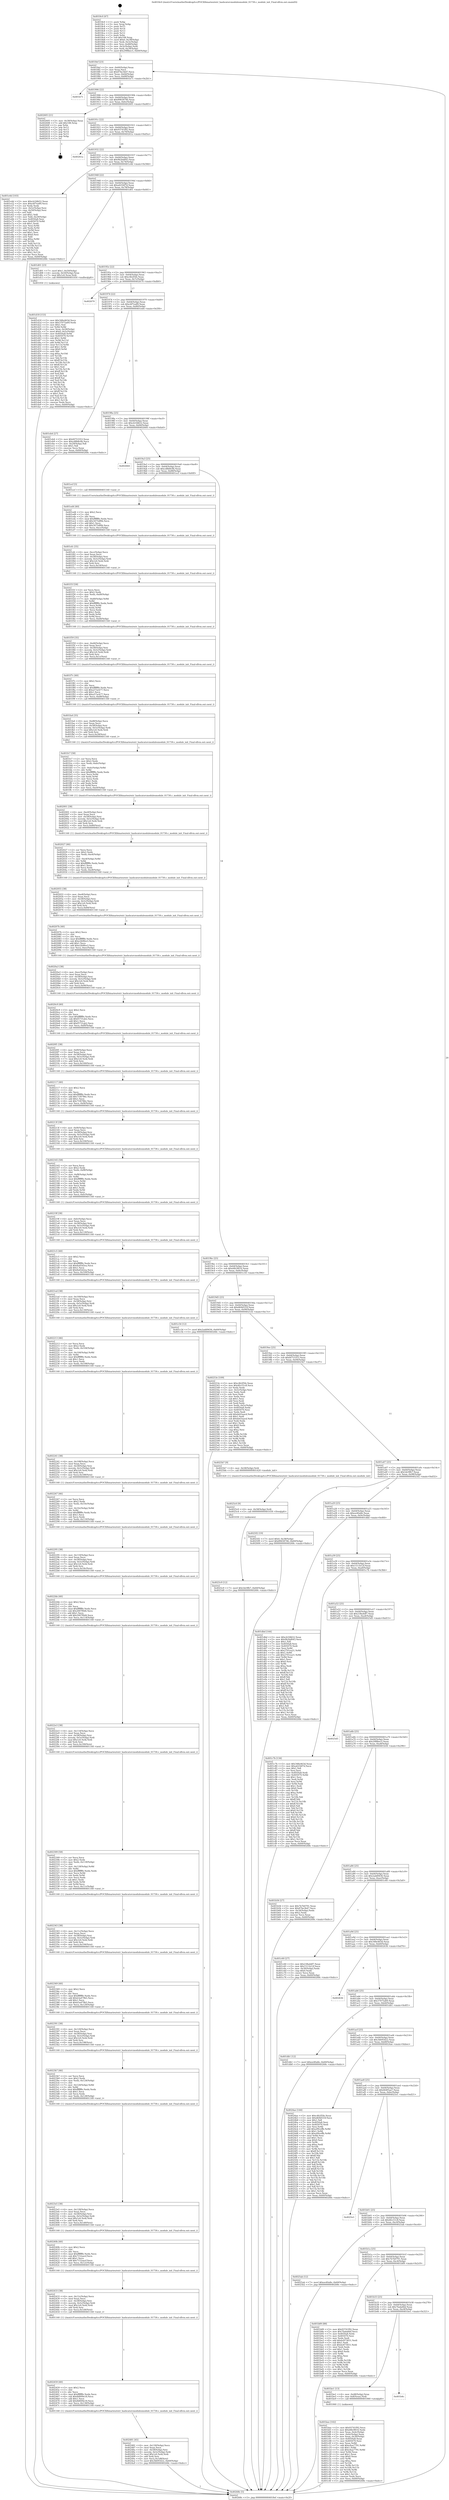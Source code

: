 digraph "0x4018c0" {
  label = "0x4018c0 (/mnt/c/Users/mathe/Desktop/tcc/POCII/binaries/extr_hashcatsrcmodulesmodule_01730.c_module_init_Final-ollvm.out::main(0))"
  labelloc = "t"
  node[shape=record]

  Entry [label="",width=0.3,height=0.3,shape=circle,fillcolor=black,style=filled]
  "0x4018ef" [label="{
     0x4018ef [23]\l
     | [instrs]\l
     &nbsp;&nbsp;0x4018ef \<+3\>: mov -0x60(%rbp),%eax\l
     &nbsp;&nbsp;0x4018f2 \<+2\>: mov %eax,%ecx\l
     &nbsp;&nbsp;0x4018f4 \<+6\>: sub $0x87be3b47,%ecx\l
     &nbsp;&nbsp;0x4018fa \<+3\>: mov %eax,-0x64(%rbp)\l
     &nbsp;&nbsp;0x4018fd \<+3\>: mov %ecx,-0x68(%rbp)\l
     &nbsp;&nbsp;0x401900 \<+6\>: je 0000000000401b71 \<main+0x2b1\>\l
  }"]
  "0x401b71" [label="{
     0x401b71\l
  }", style=dashed]
  "0x401906" [label="{
     0x401906 [22]\l
     | [instrs]\l
     &nbsp;&nbsp;0x401906 \<+5\>: jmp 000000000040190b \<main+0x4b\>\l
     &nbsp;&nbsp;0x40190b \<+3\>: mov -0x64(%rbp),%eax\l
     &nbsp;&nbsp;0x40190e \<+5\>: sub $0x89658746,%eax\l
     &nbsp;&nbsp;0x401913 \<+3\>: mov %eax,-0x6c(%rbp)\l
     &nbsp;&nbsp;0x401916 \<+6\>: je 0000000000402605 \<main+0xd45\>\l
  }"]
  Exit [label="",width=0.3,height=0.3,shape=circle,fillcolor=black,style=filled,peripheries=2]
  "0x402605" [label="{
     0x402605 [21]\l
     | [instrs]\l
     &nbsp;&nbsp;0x402605 \<+3\>: mov -0x38(%rbp),%eax\l
     &nbsp;&nbsp;0x402608 \<+7\>: add $0x108,%rsp\l
     &nbsp;&nbsp;0x40260f \<+1\>: pop %rbx\l
     &nbsp;&nbsp;0x402610 \<+2\>: pop %r12\l
     &nbsp;&nbsp;0x402612 \<+2\>: pop %r13\l
     &nbsp;&nbsp;0x402614 \<+2\>: pop %r14\l
     &nbsp;&nbsp;0x402616 \<+2\>: pop %r15\l
     &nbsp;&nbsp;0x402618 \<+1\>: pop %rbp\l
     &nbsp;&nbsp;0x402619 \<+1\>: ret\l
  }"]
  "0x40191c" [label="{
     0x40191c [22]\l
     | [instrs]\l
     &nbsp;&nbsp;0x40191c \<+5\>: jmp 0000000000401921 \<main+0x61\>\l
     &nbsp;&nbsp;0x401921 \<+3\>: mov -0x64(%rbp),%eax\l
     &nbsp;&nbsp;0x401924 \<+5\>: sub $0x93741f92,%eax\l
     &nbsp;&nbsp;0x401929 \<+3\>: mov %eax,-0x70(%rbp)\l
     &nbsp;&nbsp;0x40192c \<+6\>: je 000000000040261a \<main+0xd5a\>\l
  }"]
  "0x4025c9" [label="{
     0x4025c9 [12]\l
     | [instrs]\l
     &nbsp;&nbsp;0x4025c9 \<+7\>: movl $0x5dc9fb7,-0x60(%rbp)\l
     &nbsp;&nbsp;0x4025d0 \<+5\>: jmp 000000000040268c \<main+0xdcc\>\l
  }"]
  "0x40261a" [label="{
     0x40261a\l
  }", style=dashed]
  "0x401932" [label="{
     0x401932 [22]\l
     | [instrs]\l
     &nbsp;&nbsp;0x401932 \<+5\>: jmp 0000000000401937 \<main+0x77\>\l
     &nbsp;&nbsp;0x401937 \<+3\>: mov -0x64(%rbp),%eax\l
     &nbsp;&nbsp;0x40193a \<+5\>: sub $0x9b2bd043,%eax\l
     &nbsp;&nbsp;0x40193f \<+3\>: mov %eax,-0x74(%rbp)\l
     &nbsp;&nbsp;0x401942 \<+6\>: je 0000000000401e4d \<main+0x58d\>\l
  }"]
  "0x4025c0" [label="{
     0x4025c0 [9]\l
     | [instrs]\l
     &nbsp;&nbsp;0x4025c0 \<+4\>: mov -0x58(%rbp),%rdi\l
     &nbsp;&nbsp;0x4025c4 \<+5\>: call 0000000000401030 \<free@plt\>\l
     | [calls]\l
     &nbsp;&nbsp;0x401030 \{1\} (unknown)\l
  }"]
  "0x401e4d" [label="{
     0x401e4d [103]\l
     | [instrs]\l
     &nbsp;&nbsp;0x401e4d \<+5\>: mov $0xcb1fdb52,%eax\l
     &nbsp;&nbsp;0x401e52 \<+5\>: mov $0xc6f7ea89,%ecx\l
     &nbsp;&nbsp;0x401e57 \<+2\>: xor %edx,%edx\l
     &nbsp;&nbsp;0x401e59 \<+3\>: mov -0x5c(%rbp),%esi\l
     &nbsp;&nbsp;0x401e5c \<+3\>: cmp -0x50(%rbp),%esi\l
     &nbsp;&nbsp;0x401e5f \<+4\>: setl %dil\l
     &nbsp;&nbsp;0x401e63 \<+4\>: and $0x1,%dil\l
     &nbsp;&nbsp;0x401e67 \<+4\>: mov %dil,-0x29(%rbp)\l
     &nbsp;&nbsp;0x401e6b \<+7\>: mov 0x4050a8,%esi\l
     &nbsp;&nbsp;0x401e72 \<+8\>: mov 0x405070,%r8d\l
     &nbsp;&nbsp;0x401e7a \<+3\>: sub $0x1,%edx\l
     &nbsp;&nbsp;0x401e7d \<+3\>: mov %esi,%r9d\l
     &nbsp;&nbsp;0x401e80 \<+3\>: add %edx,%r9d\l
     &nbsp;&nbsp;0x401e83 \<+4\>: imul %r9d,%esi\l
     &nbsp;&nbsp;0x401e87 \<+3\>: and $0x1,%esi\l
     &nbsp;&nbsp;0x401e8a \<+3\>: cmp $0x0,%esi\l
     &nbsp;&nbsp;0x401e8d \<+4\>: sete %dil\l
     &nbsp;&nbsp;0x401e91 \<+4\>: cmp $0xa,%r8d\l
     &nbsp;&nbsp;0x401e95 \<+4\>: setl %r10b\l
     &nbsp;&nbsp;0x401e99 \<+3\>: mov %dil,%r11b\l
     &nbsp;&nbsp;0x401e9c \<+3\>: and %r10b,%r11b\l
     &nbsp;&nbsp;0x401e9f \<+3\>: xor %r10b,%dil\l
     &nbsp;&nbsp;0x401ea2 \<+3\>: or %dil,%r11b\l
     &nbsp;&nbsp;0x401ea5 \<+4\>: test $0x1,%r11b\l
     &nbsp;&nbsp;0x401ea9 \<+3\>: cmovne %ecx,%eax\l
     &nbsp;&nbsp;0x401eac \<+3\>: mov %eax,-0x60(%rbp)\l
     &nbsp;&nbsp;0x401eaf \<+5\>: jmp 000000000040268c \<main+0xdcc\>\l
  }"]
  "0x401948" [label="{
     0x401948 [22]\l
     | [instrs]\l
     &nbsp;&nbsp;0x401948 \<+5\>: jmp 000000000040194d \<main+0x8d\>\l
     &nbsp;&nbsp;0x40194d \<+3\>: mov -0x64(%rbp),%eax\l
     &nbsp;&nbsp;0x401950 \<+5\>: sub $0xa6256f7d,%eax\l
     &nbsp;&nbsp;0x401955 \<+3\>: mov %eax,-0x78(%rbp)\l
     &nbsp;&nbsp;0x401958 \<+6\>: je 0000000000401d01 \<main+0x441\>\l
  }"]
  "0x402481" [label="{
     0x402481 [45]\l
     | [instrs]\l
     &nbsp;&nbsp;0x402481 \<+6\>: mov -0x130(%rbp),%ecx\l
     &nbsp;&nbsp;0x402487 \<+3\>: imul %eax,%ecx\l
     &nbsp;&nbsp;0x40248a \<+4\>: mov -0x58(%rbp),%rsi\l
     &nbsp;&nbsp;0x40248e \<+4\>: movslq -0x5c(%rbp),%rdi\l
     &nbsp;&nbsp;0x402492 \<+7\>: imul $0x1e0,%rdi,%rdi\l
     &nbsp;&nbsp;0x402499 \<+3\>: add %rdi,%rsi\l
     &nbsp;&nbsp;0x40249c \<+6\>: mov %ecx,0x1d8(%rsi)\l
     &nbsp;&nbsp;0x4024a2 \<+7\>: movl $0x3b695422,-0x60(%rbp)\l
     &nbsp;&nbsp;0x4024a9 \<+5\>: jmp 000000000040268c \<main+0xdcc\>\l
  }"]
  "0x401d01" [label="{
     0x401d01 [23]\l
     | [instrs]\l
     &nbsp;&nbsp;0x401d01 \<+7\>: movl $0x1,-0x50(%rbp)\l
     &nbsp;&nbsp;0x401d08 \<+4\>: movslq -0x50(%rbp),%rax\l
     &nbsp;&nbsp;0x401d0c \<+7\>: imul $0x1e0,%rax,%rdi\l
     &nbsp;&nbsp;0x401d13 \<+5\>: call 0000000000401050 \<malloc@plt\>\l
     | [calls]\l
     &nbsp;&nbsp;0x401050 \{1\} (unknown)\l
  }"]
  "0x40195e" [label="{
     0x40195e [22]\l
     | [instrs]\l
     &nbsp;&nbsp;0x40195e \<+5\>: jmp 0000000000401963 \<main+0xa3\>\l
     &nbsp;&nbsp;0x401963 \<+3\>: mov -0x64(%rbp),%eax\l
     &nbsp;&nbsp;0x401966 \<+5\>: sub $0xc4b2f5fe,%eax\l
     &nbsp;&nbsp;0x40196b \<+3\>: mov %eax,-0x7c(%rbp)\l
     &nbsp;&nbsp;0x40196e \<+6\>: je 0000000000402670 \<main+0xdb0\>\l
  }"]
  "0x402459" [label="{
     0x402459 [40]\l
     | [instrs]\l
     &nbsp;&nbsp;0x402459 \<+5\>: mov $0x2,%ecx\l
     &nbsp;&nbsp;0x40245e \<+1\>: cltd\l
     &nbsp;&nbsp;0x40245f \<+2\>: idiv %ecx\l
     &nbsp;&nbsp;0x402461 \<+6\>: imul $0xfffffffe,%edx,%ecx\l
     &nbsp;&nbsp;0x402467 \<+6\>: sub $0x8d009e18,%ecx\l
     &nbsp;&nbsp;0x40246d \<+3\>: add $0x1,%ecx\l
     &nbsp;&nbsp;0x402470 \<+6\>: add $0x8d009e18,%ecx\l
     &nbsp;&nbsp;0x402476 \<+6\>: mov %ecx,-0x130(%rbp)\l
     &nbsp;&nbsp;0x40247c \<+5\>: call 0000000000401160 \<next_i\>\l
     | [calls]\l
     &nbsp;&nbsp;0x401160 \{1\} (/mnt/c/Users/mathe/Desktop/tcc/POCII/binaries/extr_hashcatsrcmodulesmodule_01730.c_module_init_Final-ollvm.out::next_i)\l
  }"]
  "0x402670" [label="{
     0x402670\l
  }", style=dashed]
  "0x401974" [label="{
     0x401974 [22]\l
     | [instrs]\l
     &nbsp;&nbsp;0x401974 \<+5\>: jmp 0000000000401979 \<main+0xb9\>\l
     &nbsp;&nbsp;0x401979 \<+3\>: mov -0x64(%rbp),%eax\l
     &nbsp;&nbsp;0x40197c \<+5\>: sub $0xc6f7ea89,%eax\l
     &nbsp;&nbsp;0x401981 \<+3\>: mov %eax,-0x80(%rbp)\l
     &nbsp;&nbsp;0x401984 \<+6\>: je 0000000000401eb4 \<main+0x5f4\>\l
  }"]
  "0x402433" [label="{
     0x402433 [38]\l
     | [instrs]\l
     &nbsp;&nbsp;0x402433 \<+6\>: mov -0x12c(%rbp),%ecx\l
     &nbsp;&nbsp;0x402439 \<+3\>: imul %eax,%ecx\l
     &nbsp;&nbsp;0x40243c \<+4\>: mov -0x58(%rbp),%rsi\l
     &nbsp;&nbsp;0x402440 \<+4\>: movslq -0x5c(%rbp),%rdi\l
     &nbsp;&nbsp;0x402444 \<+7\>: imul $0x1e0,%rdi,%rdi\l
     &nbsp;&nbsp;0x40244b \<+3\>: add %rdi,%rsi\l
     &nbsp;&nbsp;0x40244e \<+6\>: mov %ecx,0x1d4(%rsi)\l
     &nbsp;&nbsp;0x402454 \<+5\>: call 0000000000401160 \<next_i\>\l
     | [calls]\l
     &nbsp;&nbsp;0x401160 \{1\} (/mnt/c/Users/mathe/Desktop/tcc/POCII/binaries/extr_hashcatsrcmodulesmodule_01730.c_module_init_Final-ollvm.out::next_i)\l
  }"]
  "0x401eb4" [label="{
     0x401eb4 [27]\l
     | [instrs]\l
     &nbsp;&nbsp;0x401eb4 \<+5\>: mov $0xfd753353,%eax\l
     &nbsp;&nbsp;0x401eb9 \<+5\>: mov $0xcd8b8c0b,%ecx\l
     &nbsp;&nbsp;0x401ebe \<+3\>: mov -0x29(%rbp),%dl\l
     &nbsp;&nbsp;0x401ec1 \<+3\>: test $0x1,%dl\l
     &nbsp;&nbsp;0x401ec4 \<+3\>: cmovne %ecx,%eax\l
     &nbsp;&nbsp;0x401ec7 \<+3\>: mov %eax,-0x60(%rbp)\l
     &nbsp;&nbsp;0x401eca \<+5\>: jmp 000000000040268c \<main+0xdcc\>\l
  }"]
  "0x40198a" [label="{
     0x40198a [25]\l
     | [instrs]\l
     &nbsp;&nbsp;0x40198a \<+5\>: jmp 000000000040198f \<main+0xcf\>\l
     &nbsp;&nbsp;0x40198f \<+3\>: mov -0x64(%rbp),%eax\l
     &nbsp;&nbsp;0x401992 \<+5\>: sub $0xcb1fdb52,%eax\l
     &nbsp;&nbsp;0x401997 \<+6\>: mov %eax,-0x84(%rbp)\l
     &nbsp;&nbsp;0x40199d \<+6\>: je 0000000000402664 \<main+0xda4\>\l
  }"]
  "0x40240b" [label="{
     0x40240b [40]\l
     | [instrs]\l
     &nbsp;&nbsp;0x40240b \<+5\>: mov $0x2,%ecx\l
     &nbsp;&nbsp;0x402410 \<+1\>: cltd\l
     &nbsp;&nbsp;0x402411 \<+2\>: idiv %ecx\l
     &nbsp;&nbsp;0x402413 \<+6\>: imul $0xfffffffe,%edx,%ecx\l
     &nbsp;&nbsp;0x402419 \<+6\>: sub $0x7152aecf,%ecx\l
     &nbsp;&nbsp;0x40241f \<+3\>: add $0x1,%ecx\l
     &nbsp;&nbsp;0x402422 \<+6\>: add $0x7152aecf,%ecx\l
     &nbsp;&nbsp;0x402428 \<+6\>: mov %ecx,-0x12c(%rbp)\l
     &nbsp;&nbsp;0x40242e \<+5\>: call 0000000000401160 \<next_i\>\l
     | [calls]\l
     &nbsp;&nbsp;0x401160 \{1\} (/mnt/c/Users/mathe/Desktop/tcc/POCII/binaries/extr_hashcatsrcmodulesmodule_01730.c_module_init_Final-ollvm.out::next_i)\l
  }"]
  "0x402664" [label="{
     0x402664\l
  }", style=dashed]
  "0x4019a3" [label="{
     0x4019a3 [25]\l
     | [instrs]\l
     &nbsp;&nbsp;0x4019a3 \<+5\>: jmp 00000000004019a8 \<main+0xe8\>\l
     &nbsp;&nbsp;0x4019a8 \<+3\>: mov -0x64(%rbp),%eax\l
     &nbsp;&nbsp;0x4019ab \<+5\>: sub $0xcd8b8c0b,%eax\l
     &nbsp;&nbsp;0x4019b0 \<+6\>: mov %eax,-0x88(%rbp)\l
     &nbsp;&nbsp;0x4019b6 \<+6\>: je 0000000000401ecf \<main+0x60f\>\l
  }"]
  "0x4023e5" [label="{
     0x4023e5 [38]\l
     | [instrs]\l
     &nbsp;&nbsp;0x4023e5 \<+6\>: mov -0x128(%rbp),%ecx\l
     &nbsp;&nbsp;0x4023eb \<+3\>: imul %eax,%ecx\l
     &nbsp;&nbsp;0x4023ee \<+4\>: mov -0x58(%rbp),%rsi\l
     &nbsp;&nbsp;0x4023f2 \<+4\>: movslq -0x5c(%rbp),%rdi\l
     &nbsp;&nbsp;0x4023f6 \<+7\>: imul $0x1e0,%rdi,%rdi\l
     &nbsp;&nbsp;0x4023fd \<+3\>: add %rdi,%rsi\l
     &nbsp;&nbsp;0x402400 \<+6\>: mov %ecx,0x1d0(%rsi)\l
     &nbsp;&nbsp;0x402406 \<+5\>: call 0000000000401160 \<next_i\>\l
     | [calls]\l
     &nbsp;&nbsp;0x401160 \{1\} (/mnt/c/Users/mathe/Desktop/tcc/POCII/binaries/extr_hashcatsrcmodulesmodule_01730.c_module_init_Final-ollvm.out::next_i)\l
  }"]
  "0x401ecf" [label="{
     0x401ecf [5]\l
     | [instrs]\l
     &nbsp;&nbsp;0x401ecf \<+5\>: call 0000000000401160 \<next_i\>\l
     | [calls]\l
     &nbsp;&nbsp;0x401160 \{1\} (/mnt/c/Users/mathe/Desktop/tcc/POCII/binaries/extr_hashcatsrcmodulesmodule_01730.c_module_init_Final-ollvm.out::next_i)\l
  }"]
  "0x4019bc" [label="{
     0x4019bc [25]\l
     | [instrs]\l
     &nbsp;&nbsp;0x4019bc \<+5\>: jmp 00000000004019c1 \<main+0x101\>\l
     &nbsp;&nbsp;0x4019c1 \<+3\>: mov -0x64(%rbp),%eax\l
     &nbsp;&nbsp;0x4019c4 \<+5\>: sub $0xd4b3f616,%eax\l
     &nbsp;&nbsp;0x4019c9 \<+6\>: mov %eax,-0x8c(%rbp)\l
     &nbsp;&nbsp;0x4019cf \<+6\>: je 0000000000401c54 \<main+0x394\>\l
  }"]
  "0x4023b7" [label="{
     0x4023b7 [46]\l
     | [instrs]\l
     &nbsp;&nbsp;0x4023b7 \<+2\>: xor %ecx,%ecx\l
     &nbsp;&nbsp;0x4023b9 \<+5\>: mov $0x2,%edx\l
     &nbsp;&nbsp;0x4023be \<+6\>: mov %edx,-0x124(%rbp)\l
     &nbsp;&nbsp;0x4023c4 \<+1\>: cltd\l
     &nbsp;&nbsp;0x4023c5 \<+7\>: mov -0x124(%rbp),%r8d\l
     &nbsp;&nbsp;0x4023cc \<+3\>: idiv %r8d\l
     &nbsp;&nbsp;0x4023cf \<+6\>: imul $0xfffffffe,%edx,%edx\l
     &nbsp;&nbsp;0x4023d5 \<+3\>: sub $0x1,%ecx\l
     &nbsp;&nbsp;0x4023d8 \<+2\>: sub %ecx,%edx\l
     &nbsp;&nbsp;0x4023da \<+6\>: mov %edx,-0x128(%rbp)\l
     &nbsp;&nbsp;0x4023e0 \<+5\>: call 0000000000401160 \<next_i\>\l
     | [calls]\l
     &nbsp;&nbsp;0x401160 \{1\} (/mnt/c/Users/mathe/Desktop/tcc/POCII/binaries/extr_hashcatsrcmodulesmodule_01730.c_module_init_Final-ollvm.out::next_i)\l
  }"]
  "0x401c54" [label="{
     0x401c54 [12]\l
     | [instrs]\l
     &nbsp;&nbsp;0x401c54 \<+7\>: movl $0x2add9436,-0x60(%rbp)\l
     &nbsp;&nbsp;0x401c5b \<+5\>: jmp 000000000040268c \<main+0xdcc\>\l
  }"]
  "0x4019d5" [label="{
     0x4019d5 [25]\l
     | [instrs]\l
     &nbsp;&nbsp;0x4019d5 \<+5\>: jmp 00000000004019da \<main+0x11a\>\l
     &nbsp;&nbsp;0x4019da \<+3\>: mov -0x64(%rbp),%eax\l
     &nbsp;&nbsp;0x4019dd \<+5\>: sub $0xdb9d555f,%eax\l
     &nbsp;&nbsp;0x4019e2 \<+6\>: mov %eax,-0x90(%rbp)\l
     &nbsp;&nbsp;0x4019e8 \<+6\>: je 000000000040253e \<main+0xc7e\>\l
  }"]
  "0x402391" [label="{
     0x402391 [38]\l
     | [instrs]\l
     &nbsp;&nbsp;0x402391 \<+6\>: mov -0x120(%rbp),%ecx\l
     &nbsp;&nbsp;0x402397 \<+3\>: imul %eax,%ecx\l
     &nbsp;&nbsp;0x40239a \<+4\>: mov -0x58(%rbp),%rsi\l
     &nbsp;&nbsp;0x40239e \<+4\>: movslq -0x5c(%rbp),%rdi\l
     &nbsp;&nbsp;0x4023a2 \<+7\>: imul $0x1e0,%rdi,%rdi\l
     &nbsp;&nbsp;0x4023a9 \<+3\>: add %rdi,%rsi\l
     &nbsp;&nbsp;0x4023ac \<+6\>: mov %ecx,0x198(%rsi)\l
     &nbsp;&nbsp;0x4023b2 \<+5\>: call 0000000000401160 \<next_i\>\l
     | [calls]\l
     &nbsp;&nbsp;0x401160 \{1\} (/mnt/c/Users/mathe/Desktop/tcc/POCII/binaries/extr_hashcatsrcmodulesmodule_01730.c_module_init_Final-ollvm.out::next_i)\l
  }"]
  "0x40253e" [label="{
     0x40253e [109]\l
     | [instrs]\l
     &nbsp;&nbsp;0x40253e \<+5\>: mov $0xc4b2f5fe,%eax\l
     &nbsp;&nbsp;0x402543 \<+5\>: mov $0x4fcc51c8,%ecx\l
     &nbsp;&nbsp;0x402548 \<+2\>: xor %edx,%edx\l
     &nbsp;&nbsp;0x40254a \<+3\>: mov -0x5c(%rbp),%esi\l
     &nbsp;&nbsp;0x40254d \<+2\>: mov %edx,%edi\l
     &nbsp;&nbsp;0x40254f \<+2\>: sub %esi,%edi\l
     &nbsp;&nbsp;0x402551 \<+2\>: mov %edx,%esi\l
     &nbsp;&nbsp;0x402553 \<+3\>: sub $0x1,%esi\l
     &nbsp;&nbsp;0x402556 \<+2\>: add %esi,%edi\l
     &nbsp;&nbsp;0x402558 \<+2\>: sub %edi,%edx\l
     &nbsp;&nbsp;0x40255a \<+3\>: mov %edx,-0x5c(%rbp)\l
     &nbsp;&nbsp;0x40255d \<+7\>: mov 0x4050a8,%edx\l
     &nbsp;&nbsp;0x402564 \<+7\>: mov 0x405070,%esi\l
     &nbsp;&nbsp;0x40256b \<+2\>: mov %edx,%edi\l
     &nbsp;&nbsp;0x40256d \<+6\>: add $0xde63aacd,%edi\l
     &nbsp;&nbsp;0x402573 \<+3\>: sub $0x1,%edi\l
     &nbsp;&nbsp;0x402576 \<+6\>: sub $0xde63aacd,%edi\l
     &nbsp;&nbsp;0x40257c \<+3\>: imul %edi,%edx\l
     &nbsp;&nbsp;0x40257f \<+3\>: and $0x1,%edx\l
     &nbsp;&nbsp;0x402582 \<+3\>: cmp $0x0,%edx\l
     &nbsp;&nbsp;0x402585 \<+4\>: sete %r8b\l
     &nbsp;&nbsp;0x402589 \<+3\>: cmp $0xa,%esi\l
     &nbsp;&nbsp;0x40258c \<+4\>: setl %r9b\l
     &nbsp;&nbsp;0x402590 \<+3\>: mov %r8b,%r10b\l
     &nbsp;&nbsp;0x402593 \<+3\>: and %r9b,%r10b\l
     &nbsp;&nbsp;0x402596 \<+3\>: xor %r9b,%r8b\l
     &nbsp;&nbsp;0x402599 \<+3\>: or %r8b,%r10b\l
     &nbsp;&nbsp;0x40259c \<+4\>: test $0x1,%r10b\l
     &nbsp;&nbsp;0x4025a0 \<+3\>: cmovne %ecx,%eax\l
     &nbsp;&nbsp;0x4025a3 \<+3\>: mov %eax,-0x60(%rbp)\l
     &nbsp;&nbsp;0x4025a6 \<+5\>: jmp 000000000040268c \<main+0xdcc\>\l
  }"]
  "0x4019ee" [label="{
     0x4019ee [25]\l
     | [instrs]\l
     &nbsp;&nbsp;0x4019ee \<+5\>: jmp 00000000004019f3 \<main+0x133\>\l
     &nbsp;&nbsp;0x4019f3 \<+3\>: mov -0x64(%rbp),%eax\l
     &nbsp;&nbsp;0x4019f6 \<+5\>: sub $0xfd753353,%eax\l
     &nbsp;&nbsp;0x4019fb \<+6\>: mov %eax,-0x94(%rbp)\l
     &nbsp;&nbsp;0x401a01 \<+6\>: je 00000000004025b7 \<main+0xcf7\>\l
  }"]
  "0x402369" [label="{
     0x402369 [40]\l
     | [instrs]\l
     &nbsp;&nbsp;0x402369 \<+5\>: mov $0x2,%ecx\l
     &nbsp;&nbsp;0x40236e \<+1\>: cltd\l
     &nbsp;&nbsp;0x40236f \<+2\>: idiv %ecx\l
     &nbsp;&nbsp;0x402371 \<+6\>: imul $0xfffffffe,%edx,%ecx\l
     &nbsp;&nbsp;0x402377 \<+6\>: add $0xb3a479b5,%ecx\l
     &nbsp;&nbsp;0x40237d \<+3\>: add $0x1,%ecx\l
     &nbsp;&nbsp;0x402380 \<+6\>: sub $0xb3a479b5,%ecx\l
     &nbsp;&nbsp;0x402386 \<+6\>: mov %ecx,-0x120(%rbp)\l
     &nbsp;&nbsp;0x40238c \<+5\>: call 0000000000401160 \<next_i\>\l
     | [calls]\l
     &nbsp;&nbsp;0x401160 \{1\} (/mnt/c/Users/mathe/Desktop/tcc/POCII/binaries/extr_hashcatsrcmodulesmodule_01730.c_module_init_Final-ollvm.out::next_i)\l
  }"]
  "0x4025b7" [label="{
     0x4025b7 [9]\l
     | [instrs]\l
     &nbsp;&nbsp;0x4025b7 \<+4\>: mov -0x58(%rbp),%rdi\l
     &nbsp;&nbsp;0x4025bb \<+5\>: call 0000000000401420 \<module_init\>\l
     | [calls]\l
     &nbsp;&nbsp;0x401420 \{1\} (/mnt/c/Users/mathe/Desktop/tcc/POCII/binaries/extr_hashcatsrcmodulesmodule_01730.c_module_init_Final-ollvm.out::module_init)\l
  }"]
  "0x401a07" [label="{
     0x401a07 [25]\l
     | [instrs]\l
     &nbsp;&nbsp;0x401a07 \<+5\>: jmp 0000000000401a0c \<main+0x14c\>\l
     &nbsp;&nbsp;0x401a0c \<+3\>: mov -0x64(%rbp),%eax\l
     &nbsp;&nbsp;0x401a0f \<+5\>: sub $0x5dc9fb7,%eax\l
     &nbsp;&nbsp;0x401a14 \<+6\>: mov %eax,-0x98(%rbp)\l
     &nbsp;&nbsp;0x401a1a \<+6\>: je 00000000004025f2 \<main+0xd32\>\l
  }"]
  "0x402343" [label="{
     0x402343 [38]\l
     | [instrs]\l
     &nbsp;&nbsp;0x402343 \<+6\>: mov -0x11c(%rbp),%ecx\l
     &nbsp;&nbsp;0x402349 \<+3\>: imul %eax,%ecx\l
     &nbsp;&nbsp;0x40234c \<+4\>: mov -0x58(%rbp),%rsi\l
     &nbsp;&nbsp;0x402350 \<+4\>: movslq -0x5c(%rbp),%rdi\l
     &nbsp;&nbsp;0x402354 \<+7\>: imul $0x1e0,%rdi,%rdi\l
     &nbsp;&nbsp;0x40235b \<+3\>: add %rdi,%rsi\l
     &nbsp;&nbsp;0x40235e \<+6\>: mov %ecx,0x194(%rsi)\l
     &nbsp;&nbsp;0x402364 \<+5\>: call 0000000000401160 \<next_i\>\l
     | [calls]\l
     &nbsp;&nbsp;0x401160 \{1\} (/mnt/c/Users/mathe/Desktop/tcc/POCII/binaries/extr_hashcatsrcmodulesmodule_01730.c_module_init_Final-ollvm.out::next_i)\l
  }"]
  "0x4025f2" [label="{
     0x4025f2 [19]\l
     | [instrs]\l
     &nbsp;&nbsp;0x4025f2 \<+7\>: movl $0x0,-0x38(%rbp)\l
     &nbsp;&nbsp;0x4025f9 \<+7\>: movl $0x89658746,-0x60(%rbp)\l
     &nbsp;&nbsp;0x402600 \<+5\>: jmp 000000000040268c \<main+0xdcc\>\l
  }"]
  "0x401a20" [label="{
     0x401a20 [25]\l
     | [instrs]\l
     &nbsp;&nbsp;0x401a20 \<+5\>: jmp 0000000000401a25 \<main+0x165\>\l
     &nbsp;&nbsp;0x401a25 \<+3\>: mov -0x64(%rbp),%eax\l
     &nbsp;&nbsp;0x401a28 \<+5\>: sub $0xee40a8e,%eax\l
     &nbsp;&nbsp;0x401a2d \<+6\>: mov %eax,-0x9c(%rbp)\l
     &nbsp;&nbsp;0x401a33 \<+6\>: je 0000000000401dbd \<main+0x4fd\>\l
  }"]
  "0x402309" [label="{
     0x402309 [58]\l
     | [instrs]\l
     &nbsp;&nbsp;0x402309 \<+2\>: xor %ecx,%ecx\l
     &nbsp;&nbsp;0x40230b \<+5\>: mov $0x2,%edx\l
     &nbsp;&nbsp;0x402310 \<+6\>: mov %edx,-0x118(%rbp)\l
     &nbsp;&nbsp;0x402316 \<+1\>: cltd\l
     &nbsp;&nbsp;0x402317 \<+7\>: mov -0x118(%rbp),%r8d\l
     &nbsp;&nbsp;0x40231e \<+3\>: idiv %r8d\l
     &nbsp;&nbsp;0x402321 \<+6\>: imul $0xfffffffe,%edx,%edx\l
     &nbsp;&nbsp;0x402327 \<+3\>: mov %ecx,%r9d\l
     &nbsp;&nbsp;0x40232a \<+3\>: sub %edx,%r9d\l
     &nbsp;&nbsp;0x40232d \<+2\>: mov %ecx,%edx\l
     &nbsp;&nbsp;0x40232f \<+3\>: sub $0x1,%edx\l
     &nbsp;&nbsp;0x402332 \<+3\>: add %edx,%r9d\l
     &nbsp;&nbsp;0x402335 \<+3\>: sub %r9d,%ecx\l
     &nbsp;&nbsp;0x402338 \<+6\>: mov %ecx,-0x11c(%rbp)\l
     &nbsp;&nbsp;0x40233e \<+5\>: call 0000000000401160 \<next_i\>\l
     | [calls]\l
     &nbsp;&nbsp;0x401160 \{1\} (/mnt/c/Users/mathe/Desktop/tcc/POCII/binaries/extr_hashcatsrcmodulesmodule_01730.c_module_init_Final-ollvm.out::next_i)\l
  }"]
  "0x401dbd" [label="{
     0x401dbd [144]\l
     | [instrs]\l
     &nbsp;&nbsp;0x401dbd \<+5\>: mov $0xcb1fdb52,%eax\l
     &nbsp;&nbsp;0x401dc2 \<+5\>: mov $0x9b2bd043,%ecx\l
     &nbsp;&nbsp;0x401dc7 \<+2\>: mov $0x1,%dl\l
     &nbsp;&nbsp;0x401dc9 \<+7\>: mov 0x4050a8,%esi\l
     &nbsp;&nbsp;0x401dd0 \<+7\>: mov 0x405070,%edi\l
     &nbsp;&nbsp;0x401dd7 \<+3\>: mov %esi,%r8d\l
     &nbsp;&nbsp;0x401dda \<+7\>: sub $0x2701ea21,%r8d\l
     &nbsp;&nbsp;0x401de1 \<+4\>: sub $0x1,%r8d\l
     &nbsp;&nbsp;0x401de5 \<+7\>: add $0x2701ea21,%r8d\l
     &nbsp;&nbsp;0x401dec \<+4\>: imul %r8d,%esi\l
     &nbsp;&nbsp;0x401df0 \<+3\>: and $0x1,%esi\l
     &nbsp;&nbsp;0x401df3 \<+3\>: cmp $0x0,%esi\l
     &nbsp;&nbsp;0x401df6 \<+4\>: sete %r9b\l
     &nbsp;&nbsp;0x401dfa \<+3\>: cmp $0xa,%edi\l
     &nbsp;&nbsp;0x401dfd \<+4\>: setl %r10b\l
     &nbsp;&nbsp;0x401e01 \<+3\>: mov %r9b,%r11b\l
     &nbsp;&nbsp;0x401e04 \<+4\>: xor $0xff,%r11b\l
     &nbsp;&nbsp;0x401e08 \<+3\>: mov %r10b,%bl\l
     &nbsp;&nbsp;0x401e0b \<+3\>: xor $0xff,%bl\l
     &nbsp;&nbsp;0x401e0e \<+3\>: xor $0x1,%dl\l
     &nbsp;&nbsp;0x401e11 \<+3\>: mov %r11b,%r14b\l
     &nbsp;&nbsp;0x401e14 \<+4\>: and $0xff,%r14b\l
     &nbsp;&nbsp;0x401e18 \<+3\>: and %dl,%r9b\l
     &nbsp;&nbsp;0x401e1b \<+3\>: mov %bl,%r15b\l
     &nbsp;&nbsp;0x401e1e \<+4\>: and $0xff,%r15b\l
     &nbsp;&nbsp;0x401e22 \<+3\>: and %dl,%r10b\l
     &nbsp;&nbsp;0x401e25 \<+3\>: or %r9b,%r14b\l
     &nbsp;&nbsp;0x401e28 \<+3\>: or %r10b,%r15b\l
     &nbsp;&nbsp;0x401e2b \<+3\>: xor %r15b,%r14b\l
     &nbsp;&nbsp;0x401e2e \<+3\>: or %bl,%r11b\l
     &nbsp;&nbsp;0x401e31 \<+4\>: xor $0xff,%r11b\l
     &nbsp;&nbsp;0x401e35 \<+3\>: or $0x1,%dl\l
     &nbsp;&nbsp;0x401e38 \<+3\>: and %dl,%r11b\l
     &nbsp;&nbsp;0x401e3b \<+3\>: or %r11b,%r14b\l
     &nbsp;&nbsp;0x401e3e \<+4\>: test $0x1,%r14b\l
     &nbsp;&nbsp;0x401e42 \<+3\>: cmovne %ecx,%eax\l
     &nbsp;&nbsp;0x401e45 \<+3\>: mov %eax,-0x60(%rbp)\l
     &nbsp;&nbsp;0x401e48 \<+5\>: jmp 000000000040268c \<main+0xdcc\>\l
  }"]
  "0x401a39" [label="{
     0x401a39 [25]\l
     | [instrs]\l
     &nbsp;&nbsp;0x401a39 \<+5\>: jmp 0000000000401a3e \<main+0x17e\>\l
     &nbsp;&nbsp;0x401a3e \<+3\>: mov -0x64(%rbp),%eax\l
     &nbsp;&nbsp;0x401a41 \<+5\>: sub $0x1511b12f,%eax\l
     &nbsp;&nbsp;0x401a46 \<+6\>: mov %eax,-0xa0(%rbp)\l
     &nbsp;&nbsp;0x401a4c \<+6\>: je 0000000000401c7b \<main+0x3bb\>\l
  }"]
  "0x4022e3" [label="{
     0x4022e3 [38]\l
     | [instrs]\l
     &nbsp;&nbsp;0x4022e3 \<+6\>: mov -0x114(%rbp),%ecx\l
     &nbsp;&nbsp;0x4022e9 \<+3\>: imul %eax,%ecx\l
     &nbsp;&nbsp;0x4022ec \<+4\>: mov -0x58(%rbp),%rsi\l
     &nbsp;&nbsp;0x4022f0 \<+4\>: movslq -0x5c(%rbp),%rdi\l
     &nbsp;&nbsp;0x4022f4 \<+7\>: imul $0x1e0,%rdi,%rdi\l
     &nbsp;&nbsp;0x4022fb \<+3\>: add %rdi,%rsi\l
     &nbsp;&nbsp;0x4022fe \<+6\>: mov %ecx,0x190(%rsi)\l
     &nbsp;&nbsp;0x402304 \<+5\>: call 0000000000401160 \<next_i\>\l
     | [calls]\l
     &nbsp;&nbsp;0x401160 \{1\} (/mnt/c/Users/mathe/Desktop/tcc/POCII/binaries/extr_hashcatsrcmodulesmodule_01730.c_module_init_Final-ollvm.out::next_i)\l
  }"]
  "0x401c7b" [label="{
     0x401c7b [134]\l
     | [instrs]\l
     &nbsp;&nbsp;0x401c7b \<+5\>: mov $0x348e463d,%eax\l
     &nbsp;&nbsp;0x401c80 \<+5\>: mov $0xa6256f7d,%ecx\l
     &nbsp;&nbsp;0x401c85 \<+2\>: mov $0x1,%dl\l
     &nbsp;&nbsp;0x401c87 \<+2\>: xor %esi,%esi\l
     &nbsp;&nbsp;0x401c89 \<+7\>: mov 0x4050a8,%edi\l
     &nbsp;&nbsp;0x401c90 \<+8\>: mov 0x405070,%r8d\l
     &nbsp;&nbsp;0x401c98 \<+3\>: sub $0x1,%esi\l
     &nbsp;&nbsp;0x401c9b \<+3\>: mov %edi,%r9d\l
     &nbsp;&nbsp;0x401c9e \<+3\>: add %esi,%r9d\l
     &nbsp;&nbsp;0x401ca1 \<+4\>: imul %r9d,%edi\l
     &nbsp;&nbsp;0x401ca5 \<+3\>: and $0x1,%edi\l
     &nbsp;&nbsp;0x401ca8 \<+3\>: cmp $0x0,%edi\l
     &nbsp;&nbsp;0x401cab \<+4\>: sete %r10b\l
     &nbsp;&nbsp;0x401caf \<+4\>: cmp $0xa,%r8d\l
     &nbsp;&nbsp;0x401cb3 \<+4\>: setl %r11b\l
     &nbsp;&nbsp;0x401cb7 \<+3\>: mov %r10b,%bl\l
     &nbsp;&nbsp;0x401cba \<+3\>: xor $0xff,%bl\l
     &nbsp;&nbsp;0x401cbd \<+3\>: mov %r11b,%r14b\l
     &nbsp;&nbsp;0x401cc0 \<+4\>: xor $0xff,%r14b\l
     &nbsp;&nbsp;0x401cc4 \<+3\>: xor $0x0,%dl\l
     &nbsp;&nbsp;0x401cc7 \<+3\>: mov %bl,%r15b\l
     &nbsp;&nbsp;0x401cca \<+4\>: and $0x0,%r15b\l
     &nbsp;&nbsp;0x401cce \<+3\>: and %dl,%r10b\l
     &nbsp;&nbsp;0x401cd1 \<+3\>: mov %r14b,%r12b\l
     &nbsp;&nbsp;0x401cd4 \<+4\>: and $0x0,%r12b\l
     &nbsp;&nbsp;0x401cd8 \<+3\>: and %dl,%r11b\l
     &nbsp;&nbsp;0x401cdb \<+3\>: or %r10b,%r15b\l
     &nbsp;&nbsp;0x401cde \<+3\>: or %r11b,%r12b\l
     &nbsp;&nbsp;0x401ce1 \<+3\>: xor %r12b,%r15b\l
     &nbsp;&nbsp;0x401ce4 \<+3\>: or %r14b,%bl\l
     &nbsp;&nbsp;0x401ce7 \<+3\>: xor $0xff,%bl\l
     &nbsp;&nbsp;0x401cea \<+3\>: or $0x0,%dl\l
     &nbsp;&nbsp;0x401ced \<+2\>: and %dl,%bl\l
     &nbsp;&nbsp;0x401cef \<+3\>: or %bl,%r15b\l
     &nbsp;&nbsp;0x401cf2 \<+4\>: test $0x1,%r15b\l
     &nbsp;&nbsp;0x401cf6 \<+3\>: cmovne %ecx,%eax\l
     &nbsp;&nbsp;0x401cf9 \<+3\>: mov %eax,-0x60(%rbp)\l
     &nbsp;&nbsp;0x401cfc \<+5\>: jmp 000000000040268c \<main+0xdcc\>\l
  }"]
  "0x401a52" [label="{
     0x401a52 [25]\l
     | [instrs]\l
     &nbsp;&nbsp;0x401a52 \<+5\>: jmp 0000000000401a57 \<main+0x197\>\l
     &nbsp;&nbsp;0x401a57 \<+3\>: mov -0x64(%rbp),%eax\l
     &nbsp;&nbsp;0x401a5a \<+5\>: sub $0x238a4df7,%eax\l
     &nbsp;&nbsp;0x401a5f \<+6\>: mov %eax,-0xa4(%rbp)\l
     &nbsp;&nbsp;0x401a65 \<+6\>: je 00000000004025d5 \<main+0xd15\>\l
  }"]
  "0x4022bb" [label="{
     0x4022bb [40]\l
     | [instrs]\l
     &nbsp;&nbsp;0x4022bb \<+5\>: mov $0x2,%ecx\l
     &nbsp;&nbsp;0x4022c0 \<+1\>: cltd\l
     &nbsp;&nbsp;0x4022c1 \<+2\>: idiv %ecx\l
     &nbsp;&nbsp;0x4022c3 \<+6\>: imul $0xfffffffe,%edx,%ecx\l
     &nbsp;&nbsp;0x4022c9 \<+6\>: sub $0x2007f0d4,%ecx\l
     &nbsp;&nbsp;0x4022cf \<+3\>: add $0x1,%ecx\l
     &nbsp;&nbsp;0x4022d2 \<+6\>: add $0x2007f0d4,%ecx\l
     &nbsp;&nbsp;0x4022d8 \<+6\>: mov %ecx,-0x114(%rbp)\l
     &nbsp;&nbsp;0x4022de \<+5\>: call 0000000000401160 \<next_i\>\l
     | [calls]\l
     &nbsp;&nbsp;0x401160 \{1\} (/mnt/c/Users/mathe/Desktop/tcc/POCII/binaries/extr_hashcatsrcmodulesmodule_01730.c_module_init_Final-ollvm.out::next_i)\l
  }"]
  "0x4025d5" [label="{
     0x4025d5\l
  }", style=dashed]
  "0x401a6b" [label="{
     0x401a6b [25]\l
     | [instrs]\l
     &nbsp;&nbsp;0x401a6b \<+5\>: jmp 0000000000401a70 \<main+0x1b0\>\l
     &nbsp;&nbsp;0x401a70 \<+3\>: mov -0x64(%rbp),%eax\l
     &nbsp;&nbsp;0x401a73 \<+5\>: sub $0x29f8bec5,%eax\l
     &nbsp;&nbsp;0x401a78 \<+6\>: mov %eax,-0xa8(%rbp)\l
     &nbsp;&nbsp;0x401a7e \<+6\>: je 0000000000401b56 \<main+0x296\>\l
  }"]
  "0x402295" [label="{
     0x402295 [38]\l
     | [instrs]\l
     &nbsp;&nbsp;0x402295 \<+6\>: mov -0x110(%rbp),%ecx\l
     &nbsp;&nbsp;0x40229b \<+3\>: imul %eax,%ecx\l
     &nbsp;&nbsp;0x40229e \<+4\>: mov -0x58(%rbp),%rsi\l
     &nbsp;&nbsp;0x4022a2 \<+4\>: movslq -0x5c(%rbp),%rdi\l
     &nbsp;&nbsp;0x4022a6 \<+7\>: imul $0x1e0,%rdi,%rdi\l
     &nbsp;&nbsp;0x4022ad \<+3\>: add %rdi,%rsi\l
     &nbsp;&nbsp;0x4022b0 \<+6\>: mov %ecx,0x18c(%rsi)\l
     &nbsp;&nbsp;0x4022b6 \<+5\>: call 0000000000401160 \<next_i\>\l
     | [calls]\l
     &nbsp;&nbsp;0x401160 \{1\} (/mnt/c/Users/mathe/Desktop/tcc/POCII/binaries/extr_hashcatsrcmodulesmodule_01730.c_module_init_Final-ollvm.out::next_i)\l
  }"]
  "0x401b56" [label="{
     0x401b56 [27]\l
     | [instrs]\l
     &nbsp;&nbsp;0x401b56 \<+5\>: mov $0x7b7b0791,%eax\l
     &nbsp;&nbsp;0x401b5b \<+5\>: mov $0x87be3b47,%ecx\l
     &nbsp;&nbsp;0x401b60 \<+3\>: mov -0x34(%rbp),%edx\l
     &nbsp;&nbsp;0x401b63 \<+3\>: cmp $0x2,%edx\l
     &nbsp;&nbsp;0x401b66 \<+3\>: cmovne %ecx,%eax\l
     &nbsp;&nbsp;0x401b69 \<+3\>: mov %eax,-0x60(%rbp)\l
     &nbsp;&nbsp;0x401b6c \<+5\>: jmp 000000000040268c \<main+0xdcc\>\l
  }"]
  "0x401a84" [label="{
     0x401a84 [25]\l
     | [instrs]\l
     &nbsp;&nbsp;0x401a84 \<+5\>: jmp 0000000000401a89 \<main+0x1c9\>\l
     &nbsp;&nbsp;0x401a89 \<+3\>: mov -0x64(%rbp),%eax\l
     &nbsp;&nbsp;0x401a8c \<+5\>: sub $0x2add9436,%eax\l
     &nbsp;&nbsp;0x401a91 \<+6\>: mov %eax,-0xac(%rbp)\l
     &nbsp;&nbsp;0x401a97 \<+6\>: je 0000000000401c60 \<main+0x3a0\>\l
  }"]
  "0x40268c" [label="{
     0x40268c [5]\l
     | [instrs]\l
     &nbsp;&nbsp;0x40268c \<+5\>: jmp 00000000004018ef \<main+0x2f\>\l
  }"]
  "0x4018c0" [label="{
     0x4018c0 [47]\l
     | [instrs]\l
     &nbsp;&nbsp;0x4018c0 \<+1\>: push %rbp\l
     &nbsp;&nbsp;0x4018c1 \<+3\>: mov %rsp,%rbp\l
     &nbsp;&nbsp;0x4018c4 \<+2\>: push %r15\l
     &nbsp;&nbsp;0x4018c6 \<+2\>: push %r14\l
     &nbsp;&nbsp;0x4018c8 \<+2\>: push %r13\l
     &nbsp;&nbsp;0x4018ca \<+2\>: push %r12\l
     &nbsp;&nbsp;0x4018cc \<+1\>: push %rbx\l
     &nbsp;&nbsp;0x4018cd \<+7\>: sub $0x108,%rsp\l
     &nbsp;&nbsp;0x4018d4 \<+7\>: movl $0x0,-0x38(%rbp)\l
     &nbsp;&nbsp;0x4018db \<+3\>: mov %edi,-0x3c(%rbp)\l
     &nbsp;&nbsp;0x4018de \<+4\>: mov %rsi,-0x48(%rbp)\l
     &nbsp;&nbsp;0x4018e2 \<+3\>: mov -0x3c(%rbp),%edi\l
     &nbsp;&nbsp;0x4018e5 \<+3\>: mov %edi,-0x34(%rbp)\l
     &nbsp;&nbsp;0x4018e8 \<+7\>: movl $0x29f8bec5,-0x60(%rbp)\l
  }"]
  "0x402267" [label="{
     0x402267 [46]\l
     | [instrs]\l
     &nbsp;&nbsp;0x402267 \<+2\>: xor %ecx,%ecx\l
     &nbsp;&nbsp;0x402269 \<+5\>: mov $0x2,%edx\l
     &nbsp;&nbsp;0x40226e \<+6\>: mov %edx,-0x10c(%rbp)\l
     &nbsp;&nbsp;0x402274 \<+1\>: cltd\l
     &nbsp;&nbsp;0x402275 \<+7\>: mov -0x10c(%rbp),%r8d\l
     &nbsp;&nbsp;0x40227c \<+3\>: idiv %r8d\l
     &nbsp;&nbsp;0x40227f \<+6\>: imul $0xfffffffe,%edx,%edx\l
     &nbsp;&nbsp;0x402285 \<+3\>: sub $0x1,%ecx\l
     &nbsp;&nbsp;0x402288 \<+2\>: sub %ecx,%edx\l
     &nbsp;&nbsp;0x40228a \<+6\>: mov %edx,-0x110(%rbp)\l
     &nbsp;&nbsp;0x402290 \<+5\>: call 0000000000401160 \<next_i\>\l
     | [calls]\l
     &nbsp;&nbsp;0x401160 \{1\} (/mnt/c/Users/mathe/Desktop/tcc/POCII/binaries/extr_hashcatsrcmodulesmodule_01730.c_module_init_Final-ollvm.out::next_i)\l
  }"]
  "0x401c60" [label="{
     0x401c60 [27]\l
     | [instrs]\l
     &nbsp;&nbsp;0x401c60 \<+5\>: mov $0x238a4df7,%eax\l
     &nbsp;&nbsp;0x401c65 \<+5\>: mov $0x1511b12f,%ecx\l
     &nbsp;&nbsp;0x401c6a \<+3\>: mov -0x30(%rbp),%edx\l
     &nbsp;&nbsp;0x401c6d \<+3\>: cmp $0x0,%edx\l
     &nbsp;&nbsp;0x401c70 \<+3\>: cmove %ecx,%eax\l
     &nbsp;&nbsp;0x401c73 \<+3\>: mov %eax,-0x60(%rbp)\l
     &nbsp;&nbsp;0x401c76 \<+5\>: jmp 000000000040268c \<main+0xdcc\>\l
  }"]
  "0x401a9d" [label="{
     0x401a9d [25]\l
     | [instrs]\l
     &nbsp;&nbsp;0x401a9d \<+5\>: jmp 0000000000401aa2 \<main+0x1e2\>\l
     &nbsp;&nbsp;0x401aa2 \<+3\>: mov -0x64(%rbp),%eax\l
     &nbsp;&nbsp;0x401aa5 \<+5\>: sub $0x348e463d,%eax\l
     &nbsp;&nbsp;0x401aaa \<+6\>: mov %eax,-0xb0(%rbp)\l
     &nbsp;&nbsp;0x401ab0 \<+6\>: je 0000000000402636 \<main+0xd76\>\l
  }"]
  "0x402241" [label="{
     0x402241 [38]\l
     | [instrs]\l
     &nbsp;&nbsp;0x402241 \<+6\>: mov -0x108(%rbp),%ecx\l
     &nbsp;&nbsp;0x402247 \<+3\>: imul %eax,%ecx\l
     &nbsp;&nbsp;0x40224a \<+4\>: mov -0x58(%rbp),%rsi\l
     &nbsp;&nbsp;0x40224e \<+4\>: movslq -0x5c(%rbp),%rdi\l
     &nbsp;&nbsp;0x402252 \<+7\>: imul $0x1e0,%rdi,%rdi\l
     &nbsp;&nbsp;0x402259 \<+3\>: add %rdi,%rsi\l
     &nbsp;&nbsp;0x40225c \<+6\>: mov %ecx,0x188(%rsi)\l
     &nbsp;&nbsp;0x402262 \<+5\>: call 0000000000401160 \<next_i\>\l
     | [calls]\l
     &nbsp;&nbsp;0x401160 \{1\} (/mnt/c/Users/mathe/Desktop/tcc/POCII/binaries/extr_hashcatsrcmodulesmodule_01730.c_module_init_Final-ollvm.out::next_i)\l
  }"]
  "0x402636" [label="{
     0x402636\l
  }", style=dashed]
  "0x401ab6" [label="{
     0x401ab6 [25]\l
     | [instrs]\l
     &nbsp;&nbsp;0x401ab6 \<+5\>: jmp 0000000000401abb \<main+0x1fb\>\l
     &nbsp;&nbsp;0x401abb \<+3\>: mov -0x64(%rbp),%eax\l
     &nbsp;&nbsp;0x401abe \<+5\>: sub $0x37075a69,%eax\l
     &nbsp;&nbsp;0x401ac3 \<+6\>: mov %eax,-0xb4(%rbp)\l
     &nbsp;&nbsp;0x401ac9 \<+6\>: je 0000000000401db1 \<main+0x4f1\>\l
  }"]
  "0x402213" [label="{
     0x402213 [46]\l
     | [instrs]\l
     &nbsp;&nbsp;0x402213 \<+2\>: xor %ecx,%ecx\l
     &nbsp;&nbsp;0x402215 \<+5\>: mov $0x2,%edx\l
     &nbsp;&nbsp;0x40221a \<+6\>: mov %edx,-0x104(%rbp)\l
     &nbsp;&nbsp;0x402220 \<+1\>: cltd\l
     &nbsp;&nbsp;0x402221 \<+7\>: mov -0x104(%rbp),%r8d\l
     &nbsp;&nbsp;0x402228 \<+3\>: idiv %r8d\l
     &nbsp;&nbsp;0x40222b \<+6\>: imul $0xfffffffe,%edx,%edx\l
     &nbsp;&nbsp;0x402231 \<+3\>: sub $0x1,%ecx\l
     &nbsp;&nbsp;0x402234 \<+2\>: sub %ecx,%edx\l
     &nbsp;&nbsp;0x402236 \<+6\>: mov %edx,-0x108(%rbp)\l
     &nbsp;&nbsp;0x40223c \<+5\>: call 0000000000401160 \<next_i\>\l
     | [calls]\l
     &nbsp;&nbsp;0x401160 \{1\} (/mnt/c/Users/mathe/Desktop/tcc/POCII/binaries/extr_hashcatsrcmodulesmodule_01730.c_module_init_Final-ollvm.out::next_i)\l
  }"]
  "0x401db1" [label="{
     0x401db1 [12]\l
     | [instrs]\l
     &nbsp;&nbsp;0x401db1 \<+7\>: movl $0xee40a8e,-0x60(%rbp)\l
     &nbsp;&nbsp;0x401db8 \<+5\>: jmp 000000000040268c \<main+0xdcc\>\l
  }"]
  "0x401acf" [label="{
     0x401acf [25]\l
     | [instrs]\l
     &nbsp;&nbsp;0x401acf \<+5\>: jmp 0000000000401ad4 \<main+0x214\>\l
     &nbsp;&nbsp;0x401ad4 \<+3\>: mov -0x64(%rbp),%eax\l
     &nbsp;&nbsp;0x401ad7 \<+5\>: sub $0x3b695422,%eax\l
     &nbsp;&nbsp;0x401adc \<+6\>: mov %eax,-0xb8(%rbp)\l
     &nbsp;&nbsp;0x401ae2 \<+6\>: je 00000000004024ae \<main+0xbee\>\l
  }"]
  "0x4021ed" [label="{
     0x4021ed [38]\l
     | [instrs]\l
     &nbsp;&nbsp;0x4021ed \<+6\>: mov -0x100(%rbp),%ecx\l
     &nbsp;&nbsp;0x4021f3 \<+3\>: imul %eax,%ecx\l
     &nbsp;&nbsp;0x4021f6 \<+4\>: mov -0x58(%rbp),%rsi\l
     &nbsp;&nbsp;0x4021fa \<+4\>: movslq -0x5c(%rbp),%rdi\l
     &nbsp;&nbsp;0x4021fe \<+7\>: imul $0x1e0,%rdi,%rdi\l
     &nbsp;&nbsp;0x402205 \<+3\>: add %rdi,%rsi\l
     &nbsp;&nbsp;0x402208 \<+6\>: mov %ecx,0x130(%rsi)\l
     &nbsp;&nbsp;0x40220e \<+5\>: call 0000000000401160 \<next_i\>\l
     | [calls]\l
     &nbsp;&nbsp;0x401160 \{1\} (/mnt/c/Users/mathe/Desktop/tcc/POCII/binaries/extr_hashcatsrcmodulesmodule_01730.c_module_init_Final-ollvm.out::next_i)\l
  }"]
  "0x4024ae" [label="{
     0x4024ae [144]\l
     | [instrs]\l
     &nbsp;&nbsp;0x4024ae \<+5\>: mov $0xc4b2f5fe,%eax\l
     &nbsp;&nbsp;0x4024b3 \<+5\>: mov $0xdb9d555f,%ecx\l
     &nbsp;&nbsp;0x4024b8 \<+2\>: mov $0x1,%dl\l
     &nbsp;&nbsp;0x4024ba \<+7\>: mov 0x4050a8,%esi\l
     &nbsp;&nbsp;0x4024c1 \<+7\>: mov 0x405070,%edi\l
     &nbsp;&nbsp;0x4024c8 \<+3\>: mov %esi,%r8d\l
     &nbsp;&nbsp;0x4024cb \<+7\>: add $0xa99ceffb,%r8d\l
     &nbsp;&nbsp;0x4024d2 \<+4\>: sub $0x1,%r8d\l
     &nbsp;&nbsp;0x4024d6 \<+7\>: sub $0xa99ceffb,%r8d\l
     &nbsp;&nbsp;0x4024dd \<+4\>: imul %r8d,%esi\l
     &nbsp;&nbsp;0x4024e1 \<+3\>: and $0x1,%esi\l
     &nbsp;&nbsp;0x4024e4 \<+3\>: cmp $0x0,%esi\l
     &nbsp;&nbsp;0x4024e7 \<+4\>: sete %r9b\l
     &nbsp;&nbsp;0x4024eb \<+3\>: cmp $0xa,%edi\l
     &nbsp;&nbsp;0x4024ee \<+4\>: setl %r10b\l
     &nbsp;&nbsp;0x4024f2 \<+3\>: mov %r9b,%r11b\l
     &nbsp;&nbsp;0x4024f5 \<+4\>: xor $0xff,%r11b\l
     &nbsp;&nbsp;0x4024f9 \<+3\>: mov %r10b,%bl\l
     &nbsp;&nbsp;0x4024fc \<+3\>: xor $0xff,%bl\l
     &nbsp;&nbsp;0x4024ff \<+3\>: xor $0x1,%dl\l
     &nbsp;&nbsp;0x402502 \<+3\>: mov %r11b,%r14b\l
     &nbsp;&nbsp;0x402505 \<+4\>: and $0xff,%r14b\l
     &nbsp;&nbsp;0x402509 \<+3\>: and %dl,%r9b\l
     &nbsp;&nbsp;0x40250c \<+3\>: mov %bl,%r15b\l
     &nbsp;&nbsp;0x40250f \<+4\>: and $0xff,%r15b\l
     &nbsp;&nbsp;0x402513 \<+3\>: and %dl,%r10b\l
     &nbsp;&nbsp;0x402516 \<+3\>: or %r9b,%r14b\l
     &nbsp;&nbsp;0x402519 \<+3\>: or %r10b,%r15b\l
     &nbsp;&nbsp;0x40251c \<+3\>: xor %r15b,%r14b\l
     &nbsp;&nbsp;0x40251f \<+3\>: or %bl,%r11b\l
     &nbsp;&nbsp;0x402522 \<+4\>: xor $0xff,%r11b\l
     &nbsp;&nbsp;0x402526 \<+3\>: or $0x1,%dl\l
     &nbsp;&nbsp;0x402529 \<+3\>: and %dl,%r11b\l
     &nbsp;&nbsp;0x40252c \<+3\>: or %r11b,%r14b\l
     &nbsp;&nbsp;0x40252f \<+4\>: test $0x1,%r14b\l
     &nbsp;&nbsp;0x402533 \<+3\>: cmovne %ecx,%eax\l
     &nbsp;&nbsp;0x402536 \<+3\>: mov %eax,-0x60(%rbp)\l
     &nbsp;&nbsp;0x402539 \<+5\>: jmp 000000000040268c \<main+0xdcc\>\l
  }"]
  "0x401ae8" [label="{
     0x401ae8 [25]\l
     | [instrs]\l
     &nbsp;&nbsp;0x401ae8 \<+5\>: jmp 0000000000401aed \<main+0x22d\>\l
     &nbsp;&nbsp;0x401aed \<+3\>: mov -0x64(%rbp),%eax\l
     &nbsp;&nbsp;0x401af0 \<+5\>: sub $0x464f5aa7,%eax\l
     &nbsp;&nbsp;0x401af5 \<+6\>: mov %eax,-0xbc(%rbp)\l
     &nbsp;&nbsp;0x401afb \<+6\>: je 00000000004025e1 \<main+0xd21\>\l
  }"]
  "0x4021c5" [label="{
     0x4021c5 [40]\l
     | [instrs]\l
     &nbsp;&nbsp;0x4021c5 \<+5\>: mov $0x2,%ecx\l
     &nbsp;&nbsp;0x4021ca \<+1\>: cltd\l
     &nbsp;&nbsp;0x4021cb \<+2\>: idiv %ecx\l
     &nbsp;&nbsp;0x4021cd \<+6\>: imul $0xfffffffe,%edx,%ecx\l
     &nbsp;&nbsp;0x4021d3 \<+6\>: sub $0x8a45d2ea,%ecx\l
     &nbsp;&nbsp;0x4021d9 \<+3\>: add $0x1,%ecx\l
     &nbsp;&nbsp;0x4021dc \<+6\>: add $0x8a45d2ea,%ecx\l
     &nbsp;&nbsp;0x4021e2 \<+6\>: mov %ecx,-0x100(%rbp)\l
     &nbsp;&nbsp;0x4021e8 \<+5\>: call 0000000000401160 \<next_i\>\l
     | [calls]\l
     &nbsp;&nbsp;0x401160 \{1\} (/mnt/c/Users/mathe/Desktop/tcc/POCII/binaries/extr_hashcatsrcmodulesmodule_01730.c_module_init_Final-ollvm.out::next_i)\l
  }"]
  "0x4025e1" [label="{
     0x4025e1\l
  }", style=dashed]
  "0x401b01" [label="{
     0x401b01 [25]\l
     | [instrs]\l
     &nbsp;&nbsp;0x401b01 \<+5\>: jmp 0000000000401b06 \<main+0x246\>\l
     &nbsp;&nbsp;0x401b06 \<+3\>: mov -0x64(%rbp),%eax\l
     &nbsp;&nbsp;0x401b09 \<+5\>: sub $0x4fcc51c8,%eax\l
     &nbsp;&nbsp;0x401b0e \<+6\>: mov %eax,-0xc0(%rbp)\l
     &nbsp;&nbsp;0x401b14 \<+6\>: je 00000000004025ab \<main+0xceb\>\l
  }"]
  "0x40219f" [label="{
     0x40219f [38]\l
     | [instrs]\l
     &nbsp;&nbsp;0x40219f \<+6\>: mov -0xfc(%rbp),%ecx\l
     &nbsp;&nbsp;0x4021a5 \<+3\>: imul %eax,%ecx\l
     &nbsp;&nbsp;0x4021a8 \<+4\>: mov -0x58(%rbp),%rsi\l
     &nbsp;&nbsp;0x4021ac \<+4\>: movslq -0x5c(%rbp),%rdi\l
     &nbsp;&nbsp;0x4021b0 \<+7\>: imul $0x1e0,%rdi,%rdi\l
     &nbsp;&nbsp;0x4021b7 \<+3\>: add %rdi,%rsi\l
     &nbsp;&nbsp;0x4021ba \<+6\>: mov %ecx,0x118(%rsi)\l
     &nbsp;&nbsp;0x4021c0 \<+5\>: call 0000000000401160 \<next_i\>\l
     | [calls]\l
     &nbsp;&nbsp;0x401160 \{1\} (/mnt/c/Users/mathe/Desktop/tcc/POCII/binaries/extr_hashcatsrcmodulesmodule_01730.c_module_init_Final-ollvm.out::next_i)\l
  }"]
  "0x4025ab" [label="{
     0x4025ab [12]\l
     | [instrs]\l
     &nbsp;&nbsp;0x4025ab \<+7\>: movl $0xee40a8e,-0x60(%rbp)\l
     &nbsp;&nbsp;0x4025b2 \<+5\>: jmp 000000000040268c \<main+0xdcc\>\l
  }"]
  "0x401b1a" [label="{
     0x401b1a [25]\l
     | [instrs]\l
     &nbsp;&nbsp;0x401b1a \<+5\>: jmp 0000000000401b1f \<main+0x25f\>\l
     &nbsp;&nbsp;0x401b1f \<+3\>: mov -0x64(%rbp),%eax\l
     &nbsp;&nbsp;0x401b22 \<+5\>: sub $0x7b7b0791,%eax\l
     &nbsp;&nbsp;0x401b27 \<+6\>: mov %eax,-0xc4(%rbp)\l
     &nbsp;&nbsp;0x401b2d \<+6\>: je 0000000000401b89 \<main+0x2c9\>\l
  }"]
  "0x402165" [label="{
     0x402165 [58]\l
     | [instrs]\l
     &nbsp;&nbsp;0x402165 \<+2\>: xor %ecx,%ecx\l
     &nbsp;&nbsp;0x402167 \<+5\>: mov $0x2,%edx\l
     &nbsp;&nbsp;0x40216c \<+6\>: mov %edx,-0xf8(%rbp)\l
     &nbsp;&nbsp;0x402172 \<+1\>: cltd\l
     &nbsp;&nbsp;0x402173 \<+7\>: mov -0xf8(%rbp),%r8d\l
     &nbsp;&nbsp;0x40217a \<+3\>: idiv %r8d\l
     &nbsp;&nbsp;0x40217d \<+6\>: imul $0xfffffffe,%edx,%edx\l
     &nbsp;&nbsp;0x402183 \<+3\>: mov %ecx,%r9d\l
     &nbsp;&nbsp;0x402186 \<+3\>: sub %edx,%r9d\l
     &nbsp;&nbsp;0x402189 \<+2\>: mov %ecx,%edx\l
     &nbsp;&nbsp;0x40218b \<+3\>: sub $0x1,%edx\l
     &nbsp;&nbsp;0x40218e \<+3\>: add %edx,%r9d\l
     &nbsp;&nbsp;0x402191 \<+3\>: sub %r9d,%ecx\l
     &nbsp;&nbsp;0x402194 \<+6\>: mov %ecx,-0xfc(%rbp)\l
     &nbsp;&nbsp;0x40219a \<+5\>: call 0000000000401160 \<next_i\>\l
     | [calls]\l
     &nbsp;&nbsp;0x401160 \{1\} (/mnt/c/Users/mathe/Desktop/tcc/POCII/binaries/extr_hashcatsrcmodulesmodule_01730.c_module_init_Final-ollvm.out::next_i)\l
  }"]
  "0x401b89" [label="{
     0x401b89 [88]\l
     | [instrs]\l
     &nbsp;&nbsp;0x401b89 \<+5\>: mov $0x93741f92,%eax\l
     &nbsp;&nbsp;0x401b8e \<+5\>: mov $0x7fada66d,%ecx\l
     &nbsp;&nbsp;0x401b93 \<+7\>: mov 0x4050a8,%edx\l
     &nbsp;&nbsp;0x401b9a \<+7\>: mov 0x405070,%esi\l
     &nbsp;&nbsp;0x401ba1 \<+2\>: mov %edx,%edi\l
     &nbsp;&nbsp;0x401ba3 \<+6\>: add $0xbc873651,%edi\l
     &nbsp;&nbsp;0x401ba9 \<+3\>: sub $0x1,%edi\l
     &nbsp;&nbsp;0x401bac \<+6\>: sub $0xbc873651,%edi\l
     &nbsp;&nbsp;0x401bb2 \<+3\>: imul %edi,%edx\l
     &nbsp;&nbsp;0x401bb5 \<+3\>: and $0x1,%edx\l
     &nbsp;&nbsp;0x401bb8 \<+3\>: cmp $0x0,%edx\l
     &nbsp;&nbsp;0x401bbb \<+4\>: sete %r8b\l
     &nbsp;&nbsp;0x401bbf \<+3\>: cmp $0xa,%esi\l
     &nbsp;&nbsp;0x401bc2 \<+4\>: setl %r9b\l
     &nbsp;&nbsp;0x401bc6 \<+3\>: mov %r8b,%r10b\l
     &nbsp;&nbsp;0x401bc9 \<+3\>: and %r9b,%r10b\l
     &nbsp;&nbsp;0x401bcc \<+3\>: xor %r9b,%r8b\l
     &nbsp;&nbsp;0x401bcf \<+3\>: or %r8b,%r10b\l
     &nbsp;&nbsp;0x401bd2 \<+4\>: test $0x1,%r10b\l
     &nbsp;&nbsp;0x401bd6 \<+3\>: cmovne %ecx,%eax\l
     &nbsp;&nbsp;0x401bd9 \<+3\>: mov %eax,-0x60(%rbp)\l
     &nbsp;&nbsp;0x401bdc \<+5\>: jmp 000000000040268c \<main+0xdcc\>\l
  }"]
  "0x401b33" [label="{
     0x401b33 [25]\l
     | [instrs]\l
     &nbsp;&nbsp;0x401b33 \<+5\>: jmp 0000000000401b38 \<main+0x278\>\l
     &nbsp;&nbsp;0x401b38 \<+3\>: mov -0x64(%rbp),%eax\l
     &nbsp;&nbsp;0x401b3b \<+5\>: sub $0x7fada66d,%eax\l
     &nbsp;&nbsp;0x401b40 \<+6\>: mov %eax,-0xc8(%rbp)\l
     &nbsp;&nbsp;0x401b46 \<+6\>: je 0000000000401be1 \<main+0x321\>\l
  }"]
  "0x40213f" [label="{
     0x40213f [38]\l
     | [instrs]\l
     &nbsp;&nbsp;0x40213f \<+6\>: mov -0xf4(%rbp),%ecx\l
     &nbsp;&nbsp;0x402145 \<+3\>: imul %eax,%ecx\l
     &nbsp;&nbsp;0x402148 \<+4\>: mov -0x58(%rbp),%rsi\l
     &nbsp;&nbsp;0x40214c \<+4\>: movslq -0x5c(%rbp),%rdi\l
     &nbsp;&nbsp;0x402150 \<+7\>: imul $0x1e0,%rdi,%rdi\l
     &nbsp;&nbsp;0x402157 \<+3\>: add %rdi,%rsi\l
     &nbsp;&nbsp;0x40215a \<+6\>: mov %ecx,0x104(%rsi)\l
     &nbsp;&nbsp;0x402160 \<+5\>: call 0000000000401160 \<next_i\>\l
     | [calls]\l
     &nbsp;&nbsp;0x401160 \{1\} (/mnt/c/Users/mathe/Desktop/tcc/POCII/binaries/extr_hashcatsrcmodulesmodule_01730.c_module_init_Final-ollvm.out::next_i)\l
  }"]
  "0x401be1" [label="{
     0x401be1 [13]\l
     | [instrs]\l
     &nbsp;&nbsp;0x401be1 \<+4\>: mov -0x48(%rbp),%rax\l
     &nbsp;&nbsp;0x401be5 \<+4\>: mov 0x8(%rax),%rdi\l
     &nbsp;&nbsp;0x401be9 \<+5\>: call 0000000000401060 \<atoi@plt\>\l
     | [calls]\l
     &nbsp;&nbsp;0x401060 \{1\} (unknown)\l
  }"]
  "0x401b4c" [label="{
     0x401b4c\l
  }", style=dashed]
  "0x401bee" [label="{
     0x401bee [102]\l
     | [instrs]\l
     &nbsp;&nbsp;0x401bee \<+5\>: mov $0x93741f92,%ecx\l
     &nbsp;&nbsp;0x401bf3 \<+5\>: mov $0xd4b3f616,%edx\l
     &nbsp;&nbsp;0x401bf8 \<+3\>: mov %eax,-0x4c(%rbp)\l
     &nbsp;&nbsp;0x401bfb \<+3\>: mov -0x4c(%rbp),%eax\l
     &nbsp;&nbsp;0x401bfe \<+3\>: mov %eax,-0x30(%rbp)\l
     &nbsp;&nbsp;0x401c01 \<+7\>: mov 0x4050a8,%eax\l
     &nbsp;&nbsp;0x401c08 \<+7\>: mov 0x405070,%esi\l
     &nbsp;&nbsp;0x401c0f \<+3\>: mov %eax,%r8d\l
     &nbsp;&nbsp;0x401c12 \<+7\>: add $0xe4aa7791,%r8d\l
     &nbsp;&nbsp;0x401c19 \<+4\>: sub $0x1,%r8d\l
     &nbsp;&nbsp;0x401c1d \<+7\>: sub $0xe4aa7791,%r8d\l
     &nbsp;&nbsp;0x401c24 \<+4\>: imul %r8d,%eax\l
     &nbsp;&nbsp;0x401c28 \<+3\>: and $0x1,%eax\l
     &nbsp;&nbsp;0x401c2b \<+3\>: cmp $0x0,%eax\l
     &nbsp;&nbsp;0x401c2e \<+4\>: sete %r9b\l
     &nbsp;&nbsp;0x401c32 \<+3\>: cmp $0xa,%esi\l
     &nbsp;&nbsp;0x401c35 \<+4\>: setl %r10b\l
     &nbsp;&nbsp;0x401c39 \<+3\>: mov %r9b,%r11b\l
     &nbsp;&nbsp;0x401c3c \<+3\>: and %r10b,%r11b\l
     &nbsp;&nbsp;0x401c3f \<+3\>: xor %r10b,%r9b\l
     &nbsp;&nbsp;0x401c42 \<+3\>: or %r9b,%r11b\l
     &nbsp;&nbsp;0x401c45 \<+4\>: test $0x1,%r11b\l
     &nbsp;&nbsp;0x401c49 \<+3\>: cmovne %edx,%ecx\l
     &nbsp;&nbsp;0x401c4c \<+3\>: mov %ecx,-0x60(%rbp)\l
     &nbsp;&nbsp;0x401c4f \<+5\>: jmp 000000000040268c \<main+0xdcc\>\l
  }"]
  "0x401d18" [label="{
     0x401d18 [153]\l
     | [instrs]\l
     &nbsp;&nbsp;0x401d18 \<+5\>: mov $0x348e463d,%ecx\l
     &nbsp;&nbsp;0x401d1d \<+5\>: mov $0x37075a69,%edx\l
     &nbsp;&nbsp;0x401d22 \<+3\>: mov $0x1,%sil\l
     &nbsp;&nbsp;0x401d25 \<+3\>: xor %r8d,%r8d\l
     &nbsp;&nbsp;0x401d28 \<+4\>: mov %rax,-0x58(%rbp)\l
     &nbsp;&nbsp;0x401d2c \<+7\>: movl $0x0,-0x5c(%rbp)\l
     &nbsp;&nbsp;0x401d33 \<+8\>: mov 0x4050a8,%r9d\l
     &nbsp;&nbsp;0x401d3b \<+8\>: mov 0x405070,%r10d\l
     &nbsp;&nbsp;0x401d43 \<+4\>: sub $0x1,%r8d\l
     &nbsp;&nbsp;0x401d47 \<+3\>: mov %r9d,%r11d\l
     &nbsp;&nbsp;0x401d4a \<+3\>: add %r8d,%r11d\l
     &nbsp;&nbsp;0x401d4d \<+4\>: imul %r11d,%r9d\l
     &nbsp;&nbsp;0x401d51 \<+4\>: and $0x1,%r9d\l
     &nbsp;&nbsp;0x401d55 \<+4\>: cmp $0x0,%r9d\l
     &nbsp;&nbsp;0x401d59 \<+3\>: sete %bl\l
     &nbsp;&nbsp;0x401d5c \<+4\>: cmp $0xa,%r10d\l
     &nbsp;&nbsp;0x401d60 \<+4\>: setl %r14b\l
     &nbsp;&nbsp;0x401d64 \<+3\>: mov %bl,%r15b\l
     &nbsp;&nbsp;0x401d67 \<+4\>: xor $0xff,%r15b\l
     &nbsp;&nbsp;0x401d6b \<+3\>: mov %r14b,%r12b\l
     &nbsp;&nbsp;0x401d6e \<+4\>: xor $0xff,%r12b\l
     &nbsp;&nbsp;0x401d72 \<+4\>: xor $0x1,%sil\l
     &nbsp;&nbsp;0x401d76 \<+3\>: mov %r15b,%r13b\l
     &nbsp;&nbsp;0x401d79 \<+4\>: and $0xff,%r13b\l
     &nbsp;&nbsp;0x401d7d \<+3\>: and %sil,%bl\l
     &nbsp;&nbsp;0x401d80 \<+3\>: mov %r12b,%al\l
     &nbsp;&nbsp;0x401d83 \<+2\>: and $0xff,%al\l
     &nbsp;&nbsp;0x401d85 \<+3\>: and %sil,%r14b\l
     &nbsp;&nbsp;0x401d88 \<+3\>: or %bl,%r13b\l
     &nbsp;&nbsp;0x401d8b \<+3\>: or %r14b,%al\l
     &nbsp;&nbsp;0x401d8e \<+3\>: xor %al,%r13b\l
     &nbsp;&nbsp;0x401d91 \<+3\>: or %r12b,%r15b\l
     &nbsp;&nbsp;0x401d94 \<+4\>: xor $0xff,%r15b\l
     &nbsp;&nbsp;0x401d98 \<+4\>: or $0x1,%sil\l
     &nbsp;&nbsp;0x401d9c \<+3\>: and %sil,%r15b\l
     &nbsp;&nbsp;0x401d9f \<+3\>: or %r15b,%r13b\l
     &nbsp;&nbsp;0x401da2 \<+4\>: test $0x1,%r13b\l
     &nbsp;&nbsp;0x401da6 \<+3\>: cmovne %edx,%ecx\l
     &nbsp;&nbsp;0x401da9 \<+3\>: mov %ecx,-0x60(%rbp)\l
     &nbsp;&nbsp;0x401dac \<+5\>: jmp 000000000040268c \<main+0xdcc\>\l
  }"]
  "0x401ed4" [label="{
     0x401ed4 [40]\l
     | [instrs]\l
     &nbsp;&nbsp;0x401ed4 \<+5\>: mov $0x2,%ecx\l
     &nbsp;&nbsp;0x401ed9 \<+1\>: cltd\l
     &nbsp;&nbsp;0x401eda \<+2\>: idiv %ecx\l
     &nbsp;&nbsp;0x401edc \<+6\>: imul $0xfffffffe,%edx,%ecx\l
     &nbsp;&nbsp;0x401ee2 \<+6\>: add $0x3475df0b,%ecx\l
     &nbsp;&nbsp;0x401ee8 \<+3\>: add $0x1,%ecx\l
     &nbsp;&nbsp;0x401eeb \<+6\>: sub $0x3475df0b,%ecx\l
     &nbsp;&nbsp;0x401ef1 \<+6\>: mov %ecx,-0xcc(%rbp)\l
     &nbsp;&nbsp;0x401ef7 \<+5\>: call 0000000000401160 \<next_i\>\l
     | [calls]\l
     &nbsp;&nbsp;0x401160 \{1\} (/mnt/c/Users/mathe/Desktop/tcc/POCII/binaries/extr_hashcatsrcmodulesmodule_01730.c_module_init_Final-ollvm.out::next_i)\l
  }"]
  "0x401efc" [label="{
     0x401efc [35]\l
     | [instrs]\l
     &nbsp;&nbsp;0x401efc \<+6\>: mov -0xcc(%rbp),%ecx\l
     &nbsp;&nbsp;0x401f02 \<+3\>: imul %eax,%ecx\l
     &nbsp;&nbsp;0x401f05 \<+4\>: mov -0x58(%rbp),%rsi\l
     &nbsp;&nbsp;0x401f09 \<+4\>: movslq -0x5c(%rbp),%rdi\l
     &nbsp;&nbsp;0x401f0d \<+7\>: imul $0x1e0,%rdi,%rdi\l
     &nbsp;&nbsp;0x401f14 \<+3\>: add %rdi,%rsi\l
     &nbsp;&nbsp;0x401f17 \<+3\>: mov %ecx,0x18(%rsi)\l
     &nbsp;&nbsp;0x401f1a \<+5\>: call 0000000000401160 \<next_i\>\l
     | [calls]\l
     &nbsp;&nbsp;0x401160 \{1\} (/mnt/c/Users/mathe/Desktop/tcc/POCII/binaries/extr_hashcatsrcmodulesmodule_01730.c_module_init_Final-ollvm.out::next_i)\l
  }"]
  "0x401f1f" [label="{
     0x401f1f [58]\l
     | [instrs]\l
     &nbsp;&nbsp;0x401f1f \<+2\>: xor %ecx,%ecx\l
     &nbsp;&nbsp;0x401f21 \<+5\>: mov $0x2,%edx\l
     &nbsp;&nbsp;0x401f26 \<+6\>: mov %edx,-0xd0(%rbp)\l
     &nbsp;&nbsp;0x401f2c \<+1\>: cltd\l
     &nbsp;&nbsp;0x401f2d \<+7\>: mov -0xd0(%rbp),%r8d\l
     &nbsp;&nbsp;0x401f34 \<+3\>: idiv %r8d\l
     &nbsp;&nbsp;0x401f37 \<+6\>: imul $0xfffffffe,%edx,%edx\l
     &nbsp;&nbsp;0x401f3d \<+3\>: mov %ecx,%r9d\l
     &nbsp;&nbsp;0x401f40 \<+3\>: sub %edx,%r9d\l
     &nbsp;&nbsp;0x401f43 \<+2\>: mov %ecx,%edx\l
     &nbsp;&nbsp;0x401f45 \<+3\>: sub $0x1,%edx\l
     &nbsp;&nbsp;0x401f48 \<+3\>: add %edx,%r9d\l
     &nbsp;&nbsp;0x401f4b \<+3\>: sub %r9d,%ecx\l
     &nbsp;&nbsp;0x401f4e \<+6\>: mov %ecx,-0xd4(%rbp)\l
     &nbsp;&nbsp;0x401f54 \<+5\>: call 0000000000401160 \<next_i\>\l
     | [calls]\l
     &nbsp;&nbsp;0x401160 \{1\} (/mnt/c/Users/mathe/Desktop/tcc/POCII/binaries/extr_hashcatsrcmodulesmodule_01730.c_module_init_Final-ollvm.out::next_i)\l
  }"]
  "0x401f59" [label="{
     0x401f59 [35]\l
     | [instrs]\l
     &nbsp;&nbsp;0x401f59 \<+6\>: mov -0xd4(%rbp),%ecx\l
     &nbsp;&nbsp;0x401f5f \<+3\>: imul %eax,%ecx\l
     &nbsp;&nbsp;0x401f62 \<+4\>: mov -0x58(%rbp),%rsi\l
     &nbsp;&nbsp;0x401f66 \<+4\>: movslq -0x5c(%rbp),%rdi\l
     &nbsp;&nbsp;0x401f6a \<+7\>: imul $0x1e0,%rdi,%rdi\l
     &nbsp;&nbsp;0x401f71 \<+3\>: add %rdi,%rsi\l
     &nbsp;&nbsp;0x401f74 \<+3\>: mov %ecx,0x1c(%rsi)\l
     &nbsp;&nbsp;0x401f77 \<+5\>: call 0000000000401160 \<next_i\>\l
     | [calls]\l
     &nbsp;&nbsp;0x401160 \{1\} (/mnt/c/Users/mathe/Desktop/tcc/POCII/binaries/extr_hashcatsrcmodulesmodule_01730.c_module_init_Final-ollvm.out::next_i)\l
  }"]
  "0x401f7c" [label="{
     0x401f7c [40]\l
     | [instrs]\l
     &nbsp;&nbsp;0x401f7c \<+5\>: mov $0x2,%ecx\l
     &nbsp;&nbsp;0x401f81 \<+1\>: cltd\l
     &nbsp;&nbsp;0x401f82 \<+2\>: idiv %ecx\l
     &nbsp;&nbsp;0x401f84 \<+6\>: imul $0xfffffffe,%edx,%ecx\l
     &nbsp;&nbsp;0x401f8a \<+6\>: sub $0xa57acb77,%ecx\l
     &nbsp;&nbsp;0x401f90 \<+3\>: add $0x1,%ecx\l
     &nbsp;&nbsp;0x401f93 \<+6\>: add $0xa57acb77,%ecx\l
     &nbsp;&nbsp;0x401f99 \<+6\>: mov %ecx,-0xd8(%rbp)\l
     &nbsp;&nbsp;0x401f9f \<+5\>: call 0000000000401160 \<next_i\>\l
     | [calls]\l
     &nbsp;&nbsp;0x401160 \{1\} (/mnt/c/Users/mathe/Desktop/tcc/POCII/binaries/extr_hashcatsrcmodulesmodule_01730.c_module_init_Final-ollvm.out::next_i)\l
  }"]
  "0x401fa4" [label="{
     0x401fa4 [35]\l
     | [instrs]\l
     &nbsp;&nbsp;0x401fa4 \<+6\>: mov -0xd8(%rbp),%ecx\l
     &nbsp;&nbsp;0x401faa \<+3\>: imul %eax,%ecx\l
     &nbsp;&nbsp;0x401fad \<+4\>: mov -0x58(%rbp),%rsi\l
     &nbsp;&nbsp;0x401fb1 \<+4\>: movslq -0x5c(%rbp),%rdi\l
     &nbsp;&nbsp;0x401fb5 \<+7\>: imul $0x1e0,%rdi,%rdi\l
     &nbsp;&nbsp;0x401fbc \<+3\>: add %rdi,%rsi\l
     &nbsp;&nbsp;0x401fbf \<+3\>: mov %ecx,0x28(%rsi)\l
     &nbsp;&nbsp;0x401fc2 \<+5\>: call 0000000000401160 \<next_i\>\l
     | [calls]\l
     &nbsp;&nbsp;0x401160 \{1\} (/mnt/c/Users/mathe/Desktop/tcc/POCII/binaries/extr_hashcatsrcmodulesmodule_01730.c_module_init_Final-ollvm.out::next_i)\l
  }"]
  "0x401fc7" [label="{
     0x401fc7 [58]\l
     | [instrs]\l
     &nbsp;&nbsp;0x401fc7 \<+2\>: xor %ecx,%ecx\l
     &nbsp;&nbsp;0x401fc9 \<+5\>: mov $0x2,%edx\l
     &nbsp;&nbsp;0x401fce \<+6\>: mov %edx,-0xdc(%rbp)\l
     &nbsp;&nbsp;0x401fd4 \<+1\>: cltd\l
     &nbsp;&nbsp;0x401fd5 \<+7\>: mov -0xdc(%rbp),%r8d\l
     &nbsp;&nbsp;0x401fdc \<+3\>: idiv %r8d\l
     &nbsp;&nbsp;0x401fdf \<+6\>: imul $0xfffffffe,%edx,%edx\l
     &nbsp;&nbsp;0x401fe5 \<+3\>: mov %ecx,%r9d\l
     &nbsp;&nbsp;0x401fe8 \<+3\>: sub %edx,%r9d\l
     &nbsp;&nbsp;0x401feb \<+2\>: mov %ecx,%edx\l
     &nbsp;&nbsp;0x401fed \<+3\>: sub $0x1,%edx\l
     &nbsp;&nbsp;0x401ff0 \<+3\>: add %edx,%r9d\l
     &nbsp;&nbsp;0x401ff3 \<+3\>: sub %r9d,%ecx\l
     &nbsp;&nbsp;0x401ff6 \<+6\>: mov %ecx,-0xe0(%rbp)\l
     &nbsp;&nbsp;0x401ffc \<+5\>: call 0000000000401160 \<next_i\>\l
     | [calls]\l
     &nbsp;&nbsp;0x401160 \{1\} (/mnt/c/Users/mathe/Desktop/tcc/POCII/binaries/extr_hashcatsrcmodulesmodule_01730.c_module_init_Final-ollvm.out::next_i)\l
  }"]
  "0x402001" [label="{
     0x402001 [38]\l
     | [instrs]\l
     &nbsp;&nbsp;0x402001 \<+6\>: mov -0xe0(%rbp),%ecx\l
     &nbsp;&nbsp;0x402007 \<+3\>: imul %eax,%ecx\l
     &nbsp;&nbsp;0x40200a \<+4\>: mov -0x58(%rbp),%rsi\l
     &nbsp;&nbsp;0x40200e \<+4\>: movslq -0x5c(%rbp),%rdi\l
     &nbsp;&nbsp;0x402012 \<+7\>: imul $0x1e0,%rdi,%rdi\l
     &nbsp;&nbsp;0x402019 \<+3\>: add %rdi,%rsi\l
     &nbsp;&nbsp;0x40201c \<+6\>: mov %ecx,0x80(%rsi)\l
     &nbsp;&nbsp;0x402022 \<+5\>: call 0000000000401160 \<next_i\>\l
     | [calls]\l
     &nbsp;&nbsp;0x401160 \{1\} (/mnt/c/Users/mathe/Desktop/tcc/POCII/binaries/extr_hashcatsrcmodulesmodule_01730.c_module_init_Final-ollvm.out::next_i)\l
  }"]
  "0x402027" [label="{
     0x402027 [46]\l
     | [instrs]\l
     &nbsp;&nbsp;0x402027 \<+2\>: xor %ecx,%ecx\l
     &nbsp;&nbsp;0x402029 \<+5\>: mov $0x2,%edx\l
     &nbsp;&nbsp;0x40202e \<+6\>: mov %edx,-0xe4(%rbp)\l
     &nbsp;&nbsp;0x402034 \<+1\>: cltd\l
     &nbsp;&nbsp;0x402035 \<+7\>: mov -0xe4(%rbp),%r8d\l
     &nbsp;&nbsp;0x40203c \<+3\>: idiv %r8d\l
     &nbsp;&nbsp;0x40203f \<+6\>: imul $0xfffffffe,%edx,%edx\l
     &nbsp;&nbsp;0x402045 \<+3\>: sub $0x1,%ecx\l
     &nbsp;&nbsp;0x402048 \<+2\>: sub %ecx,%edx\l
     &nbsp;&nbsp;0x40204a \<+6\>: mov %edx,-0xe8(%rbp)\l
     &nbsp;&nbsp;0x402050 \<+5\>: call 0000000000401160 \<next_i\>\l
     | [calls]\l
     &nbsp;&nbsp;0x401160 \{1\} (/mnt/c/Users/mathe/Desktop/tcc/POCII/binaries/extr_hashcatsrcmodulesmodule_01730.c_module_init_Final-ollvm.out::next_i)\l
  }"]
  "0x402055" [label="{
     0x402055 [38]\l
     | [instrs]\l
     &nbsp;&nbsp;0x402055 \<+6\>: mov -0xe8(%rbp),%ecx\l
     &nbsp;&nbsp;0x40205b \<+3\>: imul %eax,%ecx\l
     &nbsp;&nbsp;0x40205e \<+4\>: mov -0x58(%rbp),%rsi\l
     &nbsp;&nbsp;0x402062 \<+4\>: movslq -0x5c(%rbp),%rdi\l
     &nbsp;&nbsp;0x402066 \<+7\>: imul $0x1e0,%rdi,%rdi\l
     &nbsp;&nbsp;0x40206d \<+3\>: add %rdi,%rsi\l
     &nbsp;&nbsp;0x402070 \<+6\>: mov %ecx,0x84(%rsi)\l
     &nbsp;&nbsp;0x402076 \<+5\>: call 0000000000401160 \<next_i\>\l
     | [calls]\l
     &nbsp;&nbsp;0x401160 \{1\} (/mnt/c/Users/mathe/Desktop/tcc/POCII/binaries/extr_hashcatsrcmodulesmodule_01730.c_module_init_Final-ollvm.out::next_i)\l
  }"]
  "0x40207b" [label="{
     0x40207b [40]\l
     | [instrs]\l
     &nbsp;&nbsp;0x40207b \<+5\>: mov $0x2,%ecx\l
     &nbsp;&nbsp;0x402080 \<+1\>: cltd\l
     &nbsp;&nbsp;0x402081 \<+2\>: idiv %ecx\l
     &nbsp;&nbsp;0x402083 \<+6\>: imul $0xfffffffe,%edx,%ecx\l
     &nbsp;&nbsp;0x402089 \<+6\>: sub $0xe2b9fee3,%ecx\l
     &nbsp;&nbsp;0x40208f \<+3\>: add $0x1,%ecx\l
     &nbsp;&nbsp;0x402092 \<+6\>: add $0xe2b9fee3,%ecx\l
     &nbsp;&nbsp;0x402098 \<+6\>: mov %ecx,-0xec(%rbp)\l
     &nbsp;&nbsp;0x40209e \<+5\>: call 0000000000401160 \<next_i\>\l
     | [calls]\l
     &nbsp;&nbsp;0x401160 \{1\} (/mnt/c/Users/mathe/Desktop/tcc/POCII/binaries/extr_hashcatsrcmodulesmodule_01730.c_module_init_Final-ollvm.out::next_i)\l
  }"]
  "0x4020a3" [label="{
     0x4020a3 [38]\l
     | [instrs]\l
     &nbsp;&nbsp;0x4020a3 \<+6\>: mov -0xec(%rbp),%ecx\l
     &nbsp;&nbsp;0x4020a9 \<+3\>: imul %eax,%ecx\l
     &nbsp;&nbsp;0x4020ac \<+4\>: mov -0x58(%rbp),%rsi\l
     &nbsp;&nbsp;0x4020b0 \<+4\>: movslq -0x5c(%rbp),%rdi\l
     &nbsp;&nbsp;0x4020b4 \<+7\>: imul $0x1e0,%rdi,%rdi\l
     &nbsp;&nbsp;0x4020bb \<+3\>: add %rdi,%rsi\l
     &nbsp;&nbsp;0x4020be \<+6\>: mov %ecx,0x90(%rsi)\l
     &nbsp;&nbsp;0x4020c4 \<+5\>: call 0000000000401160 \<next_i\>\l
     | [calls]\l
     &nbsp;&nbsp;0x401160 \{1\} (/mnt/c/Users/mathe/Desktop/tcc/POCII/binaries/extr_hashcatsrcmodulesmodule_01730.c_module_init_Final-ollvm.out::next_i)\l
  }"]
  "0x4020c9" [label="{
     0x4020c9 [40]\l
     | [instrs]\l
     &nbsp;&nbsp;0x4020c9 \<+5\>: mov $0x2,%ecx\l
     &nbsp;&nbsp;0x4020ce \<+1\>: cltd\l
     &nbsp;&nbsp;0x4020cf \<+2\>: idiv %ecx\l
     &nbsp;&nbsp;0x4020d1 \<+6\>: imul $0xfffffffe,%edx,%ecx\l
     &nbsp;&nbsp;0x4020d7 \<+6\>: sub $0xf5731ab2,%ecx\l
     &nbsp;&nbsp;0x4020dd \<+3\>: add $0x1,%ecx\l
     &nbsp;&nbsp;0x4020e0 \<+6\>: add $0xf5731ab2,%ecx\l
     &nbsp;&nbsp;0x4020e6 \<+6\>: mov %ecx,-0xf0(%rbp)\l
     &nbsp;&nbsp;0x4020ec \<+5\>: call 0000000000401160 \<next_i\>\l
     | [calls]\l
     &nbsp;&nbsp;0x401160 \{1\} (/mnt/c/Users/mathe/Desktop/tcc/POCII/binaries/extr_hashcatsrcmodulesmodule_01730.c_module_init_Final-ollvm.out::next_i)\l
  }"]
  "0x4020f1" [label="{
     0x4020f1 [38]\l
     | [instrs]\l
     &nbsp;&nbsp;0x4020f1 \<+6\>: mov -0xf0(%rbp),%ecx\l
     &nbsp;&nbsp;0x4020f7 \<+3\>: imul %eax,%ecx\l
     &nbsp;&nbsp;0x4020fa \<+4\>: mov -0x58(%rbp),%rsi\l
     &nbsp;&nbsp;0x4020fe \<+4\>: movslq -0x5c(%rbp),%rdi\l
     &nbsp;&nbsp;0x402102 \<+7\>: imul $0x1e0,%rdi,%rdi\l
     &nbsp;&nbsp;0x402109 \<+3\>: add %rdi,%rsi\l
     &nbsp;&nbsp;0x40210c \<+6\>: mov %ecx,0x100(%rsi)\l
     &nbsp;&nbsp;0x402112 \<+5\>: call 0000000000401160 \<next_i\>\l
     | [calls]\l
     &nbsp;&nbsp;0x401160 \{1\} (/mnt/c/Users/mathe/Desktop/tcc/POCII/binaries/extr_hashcatsrcmodulesmodule_01730.c_module_init_Final-ollvm.out::next_i)\l
  }"]
  "0x402117" [label="{
     0x402117 [40]\l
     | [instrs]\l
     &nbsp;&nbsp;0x402117 \<+5\>: mov $0x2,%ecx\l
     &nbsp;&nbsp;0x40211c \<+1\>: cltd\l
     &nbsp;&nbsp;0x40211d \<+2\>: idiv %ecx\l
     &nbsp;&nbsp;0x40211f \<+6\>: imul $0xfffffffe,%edx,%ecx\l
     &nbsp;&nbsp;0x402125 \<+6\>: add $0x71f4786c,%ecx\l
     &nbsp;&nbsp;0x40212b \<+3\>: add $0x1,%ecx\l
     &nbsp;&nbsp;0x40212e \<+6\>: sub $0x71f4786c,%ecx\l
     &nbsp;&nbsp;0x402134 \<+6\>: mov %ecx,-0xf4(%rbp)\l
     &nbsp;&nbsp;0x40213a \<+5\>: call 0000000000401160 \<next_i\>\l
     | [calls]\l
     &nbsp;&nbsp;0x401160 \{1\} (/mnt/c/Users/mathe/Desktop/tcc/POCII/binaries/extr_hashcatsrcmodulesmodule_01730.c_module_init_Final-ollvm.out::next_i)\l
  }"]
  Entry -> "0x4018c0" [label=" 1"]
  "0x4018ef" -> "0x401b71" [label=" 0"]
  "0x4018ef" -> "0x401906" [label=" 21"]
  "0x402605" -> Exit [label=" 1"]
  "0x401906" -> "0x402605" [label=" 1"]
  "0x401906" -> "0x40191c" [label=" 20"]
  "0x4025f2" -> "0x40268c" [label=" 1"]
  "0x40191c" -> "0x40261a" [label=" 0"]
  "0x40191c" -> "0x401932" [label=" 20"]
  "0x4025c9" -> "0x40268c" [label=" 1"]
  "0x401932" -> "0x401e4d" [label=" 2"]
  "0x401932" -> "0x401948" [label=" 18"]
  "0x4025c0" -> "0x4025c9" [label=" 1"]
  "0x401948" -> "0x401d01" [label=" 1"]
  "0x401948" -> "0x40195e" [label=" 17"]
  "0x4025b7" -> "0x4025c0" [label=" 1"]
  "0x40195e" -> "0x402670" [label=" 0"]
  "0x40195e" -> "0x401974" [label=" 17"]
  "0x4025ab" -> "0x40268c" [label=" 1"]
  "0x401974" -> "0x401eb4" [label=" 2"]
  "0x401974" -> "0x40198a" [label=" 15"]
  "0x40253e" -> "0x40268c" [label=" 1"]
  "0x40198a" -> "0x402664" [label=" 0"]
  "0x40198a" -> "0x4019a3" [label=" 15"]
  "0x4024ae" -> "0x40268c" [label=" 1"]
  "0x4019a3" -> "0x401ecf" [label=" 1"]
  "0x4019a3" -> "0x4019bc" [label=" 14"]
  "0x402481" -> "0x40268c" [label=" 1"]
  "0x4019bc" -> "0x401c54" [label=" 1"]
  "0x4019bc" -> "0x4019d5" [label=" 13"]
  "0x402459" -> "0x402481" [label=" 1"]
  "0x4019d5" -> "0x40253e" [label=" 1"]
  "0x4019d5" -> "0x4019ee" [label=" 12"]
  "0x402433" -> "0x402459" [label=" 1"]
  "0x4019ee" -> "0x4025b7" [label=" 1"]
  "0x4019ee" -> "0x401a07" [label=" 11"]
  "0x40240b" -> "0x402433" [label=" 1"]
  "0x401a07" -> "0x4025f2" [label=" 1"]
  "0x401a07" -> "0x401a20" [label=" 10"]
  "0x4023e5" -> "0x40240b" [label=" 1"]
  "0x401a20" -> "0x401dbd" [label=" 2"]
  "0x401a20" -> "0x401a39" [label=" 8"]
  "0x4023b7" -> "0x4023e5" [label=" 1"]
  "0x401a39" -> "0x401c7b" [label=" 1"]
  "0x401a39" -> "0x401a52" [label=" 7"]
  "0x402391" -> "0x4023b7" [label=" 1"]
  "0x401a52" -> "0x4025d5" [label=" 0"]
  "0x401a52" -> "0x401a6b" [label=" 7"]
  "0x402369" -> "0x402391" [label=" 1"]
  "0x401a6b" -> "0x401b56" [label=" 1"]
  "0x401a6b" -> "0x401a84" [label=" 6"]
  "0x401b56" -> "0x40268c" [label=" 1"]
  "0x4018c0" -> "0x4018ef" [label=" 1"]
  "0x40268c" -> "0x4018ef" [label=" 20"]
  "0x402343" -> "0x402369" [label=" 1"]
  "0x401a84" -> "0x401c60" [label=" 1"]
  "0x401a84" -> "0x401a9d" [label=" 5"]
  "0x402309" -> "0x402343" [label=" 1"]
  "0x401a9d" -> "0x402636" [label=" 0"]
  "0x401a9d" -> "0x401ab6" [label=" 5"]
  "0x4022e3" -> "0x402309" [label=" 1"]
  "0x401ab6" -> "0x401db1" [label=" 1"]
  "0x401ab6" -> "0x401acf" [label=" 4"]
  "0x4022bb" -> "0x4022e3" [label=" 1"]
  "0x401acf" -> "0x4024ae" [label=" 1"]
  "0x401acf" -> "0x401ae8" [label=" 3"]
  "0x402295" -> "0x4022bb" [label=" 1"]
  "0x401ae8" -> "0x4025e1" [label=" 0"]
  "0x401ae8" -> "0x401b01" [label=" 3"]
  "0x402267" -> "0x402295" [label=" 1"]
  "0x401b01" -> "0x4025ab" [label=" 1"]
  "0x401b01" -> "0x401b1a" [label=" 2"]
  "0x402241" -> "0x402267" [label=" 1"]
  "0x401b1a" -> "0x401b89" [label=" 1"]
  "0x401b1a" -> "0x401b33" [label=" 1"]
  "0x401b89" -> "0x40268c" [label=" 1"]
  "0x402213" -> "0x402241" [label=" 1"]
  "0x401b33" -> "0x401be1" [label=" 1"]
  "0x401b33" -> "0x401b4c" [label=" 0"]
  "0x401be1" -> "0x401bee" [label=" 1"]
  "0x401bee" -> "0x40268c" [label=" 1"]
  "0x401c54" -> "0x40268c" [label=" 1"]
  "0x401c60" -> "0x40268c" [label=" 1"]
  "0x401c7b" -> "0x40268c" [label=" 1"]
  "0x401d01" -> "0x401d18" [label=" 1"]
  "0x401d18" -> "0x40268c" [label=" 1"]
  "0x401db1" -> "0x40268c" [label=" 1"]
  "0x401dbd" -> "0x40268c" [label=" 2"]
  "0x401e4d" -> "0x40268c" [label=" 2"]
  "0x401eb4" -> "0x40268c" [label=" 2"]
  "0x401ecf" -> "0x401ed4" [label=" 1"]
  "0x401ed4" -> "0x401efc" [label=" 1"]
  "0x401efc" -> "0x401f1f" [label=" 1"]
  "0x401f1f" -> "0x401f59" [label=" 1"]
  "0x401f59" -> "0x401f7c" [label=" 1"]
  "0x401f7c" -> "0x401fa4" [label=" 1"]
  "0x401fa4" -> "0x401fc7" [label=" 1"]
  "0x401fc7" -> "0x402001" [label=" 1"]
  "0x402001" -> "0x402027" [label=" 1"]
  "0x402027" -> "0x402055" [label=" 1"]
  "0x402055" -> "0x40207b" [label=" 1"]
  "0x40207b" -> "0x4020a3" [label=" 1"]
  "0x4020a3" -> "0x4020c9" [label=" 1"]
  "0x4020c9" -> "0x4020f1" [label=" 1"]
  "0x4020f1" -> "0x402117" [label=" 1"]
  "0x402117" -> "0x40213f" [label=" 1"]
  "0x40213f" -> "0x402165" [label=" 1"]
  "0x402165" -> "0x40219f" [label=" 1"]
  "0x40219f" -> "0x4021c5" [label=" 1"]
  "0x4021c5" -> "0x4021ed" [label=" 1"]
  "0x4021ed" -> "0x402213" [label=" 1"]
}
